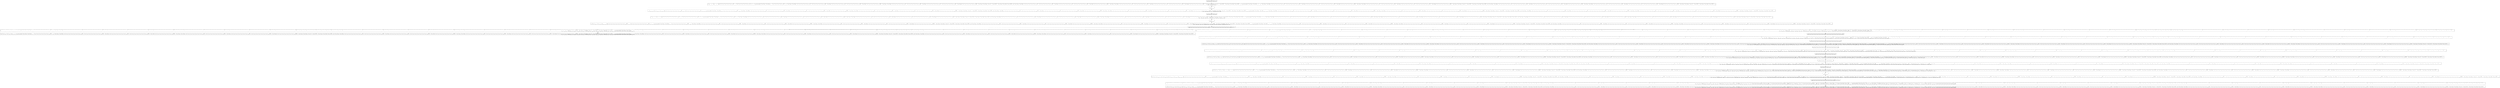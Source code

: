 digraph {
    graph [rankdir=TB
          ,bgcolor=transparent];
    node [shape=box
         ,fillcolor=white
         ,style=filled];
    0 [label=<O <BR/> neq(C Succ [v<SUB>227</SUB>], C Succ [v<SUB>227</SUB>])>];
    1 [label=<C <BR/> neq(v<SUB>231</SUB>, v<SUB>231</SUB>), neq(v<SUB>231</SUB>, v<SUB>231</SUB>), mkng(C Var [C Succ [C Succ [C Succ [C Succ [v<SUB>231</SUB>]]]]], v<SUB>112</SUB>, [C Sub [C Succ [C Succ [C Succ [C Succ [v<SUB>231</SUB>]]]] v<SUB>81</SUB>]], v<SUB>207</SUB>), non_ground_member(C Term [Clause C Term [Parent v<SUB>81</SUB> : [C Succ [C Succ [C Succ [C Succ [v<SUB>231</SUB>]]]]]] : v<SUB>128</SUB>], C Term [Clause C Term [Father C Var [C Succ [C Succ [C Succ [C Succ [v<SUB>231</SUB>]]]]] : [C Var [C Succ [C Succ [C Succ [C Succ [v<SUB>231</SUB>]]]]]]] : C Term [Parent C Var [C Succ [C Succ [C Succ [C Succ [v<SUB>231</SUB>]]]]] : [C Var [C Succ [C Succ [C Succ [C Succ [v<SUB>231</SUB>]]]]]]] : [C Term [Male [C Var [C Succ [C Succ [C Succ [C Succ [v<SUB>231</SUB>]]]]]]]]] : C Term [Clause C Term [Mother C Var [C Succ [C Succ [C Succ [C Succ [v<SUB>231</SUB>]]]]] : [C Var [C Succ [C Succ [C Succ [C Succ [v<SUB>231</SUB>]]]]]]] : C Term [Parent C Var [C Succ [C Succ [C Succ [C Succ [v<SUB>231</SUB>]]]]] : [C Var [C Succ [C Succ [C Succ [C Succ [v<SUB>231</SUB>]]]]]]] : [C Term [Female [C Var [C Succ [C Succ [C Succ [C Succ [v<SUB>231</SUB>]]]]]]]]] : C Term [Clause [C Term [Parent C Term [A []] : [C Term [B []]]]]] : [C Term [Clause [C Term [Male [C Term [A []]]]]]]), solve(C Term [Clause C Term [Father C Var [C Succ [C Succ [C Succ [C Succ [v<SUB>231</SUB>]]]]] : [C Var [C Succ [C Succ [C Succ [C Succ [v<SUB>231</SUB>]]]]]]] : C Term [Parent C Var [C Succ [C Succ [C Succ [C Succ [v<SUB>231</SUB>]]]]] : [C Var [C Succ [C Succ [C Succ [C Succ [v<SUB>231</SUB>]]]]]]] : [C Term [Male [C Var [C Succ [C Succ [C Succ [C Succ [v<SUB>231</SUB>]]]]]]]]] : C Term [Clause C Term [Mother C Var [C Succ [C Succ [C Succ [C Succ [v<SUB>231</SUB>]]]]] : [C Var [C Succ [C Succ [C Succ [C Succ [v<SUB>231</SUB>]]]]]]] : C Term [Parent C Var [C Succ [C Succ [C Succ [C Succ [v<SUB>231</SUB>]]]]] : [C Var [C Succ [C Succ [C Succ [C Succ [v<SUB>231</SUB>]]]]]]] : [C Term [Female [C Var [C Succ [C Succ [C Succ [C Succ [v<SUB>231</SUB>]]]]]]]]] : C Term [Clause [C Term [Parent C Term [A []] : [C Term [B []]]]]] : [C Term [Clause [C Term [Male [C Term [A []]]]]]], v<SUB>128</SUB>), non_ground_member(C Term [Clause C Term [Male [v<SUB>112</SUB>]] : v<SUB>133</SUB>], C Term [Clause C Term [Father C Var [C Succ [C Succ [C Succ [C Succ [v<SUB>231</SUB>]]]]] : [C Var [C Succ [C Succ [C Succ [C Succ [v<SUB>231</SUB>]]]]]]] : C Term [Parent C Var [C Succ [C Succ [C Succ [C Succ [v<SUB>231</SUB>]]]]] : [C Var [C Succ [C Succ [C Succ [C Succ [v<SUB>231</SUB>]]]]]]] : [C Term [Male [C Var [C Succ [C Succ [C Succ [C Succ [v<SUB>231</SUB>]]]]]]]]] : C Term [Clause C Term [Mother C Var [C Succ [C Succ [C Succ [C Succ [v<SUB>231</SUB>]]]]] : [C Var [C Succ [C Succ [C Succ [C Succ [v<SUB>231</SUB>]]]]]]] : C Term [Parent C Var [C Succ [C Succ [C Succ [C Succ [v<SUB>231</SUB>]]]]] : [C Var [C Succ [C Succ [C Succ [C Succ [v<SUB>231</SUB>]]]]]]] : [C Term [Female [C Var [C Succ [C Succ [C Succ [C Succ [v<SUB>231</SUB>]]]]]]]]] : C Term [Clause [C Term [Parent C Term [A []] : [C Term [B []]]]]] : [C Term [Clause [C Term [Male [C Term [A []]]]]]]), solve(C Term [Clause C Term [Father C Var [C Succ [C Succ [C Succ [C Succ [v<SUB>231</SUB>]]]]] : [C Var [C Succ [C Succ [C Succ [C Succ [v<SUB>231</SUB>]]]]]]] : C Term [Parent C Var [C Succ [C Succ [C Succ [C Succ [v<SUB>231</SUB>]]]]] : [C Var [C Succ [C Succ [C Succ [C Succ [v<SUB>231</SUB>]]]]]]] : [C Term [Male [C Var [C Succ [C Succ [C Succ [C Succ [v<SUB>231</SUB>]]]]]]]]] : C Term [Clause C Term [Mother C Var [C Succ [C Succ [C Succ [C Succ [v<SUB>231</SUB>]]]]] : [C Var [C Succ [C Succ [C Succ [C Succ [v<SUB>231</SUB>]]]]]]] : C Term [Parent C Var [C Succ [C Succ [C Succ [C Succ [v<SUB>231</SUB>]]]]] : [C Var [C Succ [C Succ [C Succ [C Succ [v<SUB>231</SUB>]]]]]]] : [C Term [Female [C Var [C Succ [C Succ [C Succ [C Succ [v<SUB>231</SUB>]]]]]]]]] : C Term [Clause [C Term [Parent C Term [A []] : [C Term [B []]]]]] : [C Term [Clause [C Term [Male [C Term [A []]]]]]], v<SUB>133</SUB>) <BR/>  [ v<SUB>227</SUB> &rarr; v<SUB>230</SUB>, v<SUB>230</SUB> &rarr; v<SUB>231</SUB> ] >];
    2 [label=<O <BR/> neq(v<SUB>231</SUB>, v<SUB>231</SUB>)>];
    3 [label=<C <BR/> neq(v<SUB>235</SUB>, v<SUB>235</SUB>), neq(C Succ [v<SUB>235</SUB>], C Succ [v<SUB>235</SUB>]), mkng(C Var [C Succ [C Succ [C Succ [C Succ [C Succ [v<SUB>235</SUB>]]]]]], v<SUB>112</SUB>, [C Sub [C Succ [C Succ [C Succ [C Succ [C Succ [v<SUB>235</SUB>]]]]] v<SUB>81</SUB>]], v<SUB>207</SUB>), non_ground_member(C Term [Clause C Term [Parent v<SUB>81</SUB> : [C Succ [C Succ [C Succ [C Succ [C Succ [v<SUB>235</SUB>]]]]]]] : v<SUB>128</SUB>], C Term [Clause C Term [Father C Var [C Succ [C Succ [C Succ [C Succ [C Succ [v<SUB>235</SUB>]]]]]] : [C Var [C Succ [C Succ [C Succ [C Succ [C Succ [v<SUB>235</SUB>]]]]]]]] : C Term [Parent C Var [C Succ [C Succ [C Succ [C Succ [C Succ [v<SUB>235</SUB>]]]]]] : [C Var [C Succ [C Succ [C Succ [C Succ [C Succ [v<SUB>235</SUB>]]]]]]]] : [C Term [Male [C Var [C Succ [C Succ [C Succ [C Succ [C Succ [v<SUB>235</SUB>]]]]]]]]]] : C Term [Clause C Term [Mother C Var [C Succ [C Succ [C Succ [C Succ [C Succ [v<SUB>235</SUB>]]]]]] : [C Var [C Succ [C Succ [C Succ [C Succ [C Succ [v<SUB>235</SUB>]]]]]]]] : C Term [Parent C Var [C Succ [C Succ [C Succ [C Succ [C Succ [v<SUB>235</SUB>]]]]]] : [C Var [C Succ [C Succ [C Succ [C Succ [C Succ [v<SUB>235</SUB>]]]]]]]] : [C Term [Female [C Var [C Succ [C Succ [C Succ [C Succ [C Succ [v<SUB>235</SUB>]]]]]]]]]] : C Term [Clause [C Term [Parent C Term [A []] : [C Term [B []]]]]] : [C Term [Clause [C Term [Male [C Term [A []]]]]]]), solve(C Term [Clause C Term [Father C Var [C Succ [C Succ [C Succ [C Succ [C Succ [v<SUB>235</SUB>]]]]]] : [C Var [C Succ [C Succ [C Succ [C Succ [C Succ [v<SUB>235</SUB>]]]]]]]] : C Term [Parent C Var [C Succ [C Succ [C Succ [C Succ [C Succ [v<SUB>235</SUB>]]]]]] : [C Var [C Succ [C Succ [C Succ [C Succ [C Succ [v<SUB>235</SUB>]]]]]]]] : [C Term [Male [C Var [C Succ [C Succ [C Succ [C Succ [C Succ [v<SUB>235</SUB>]]]]]]]]]] : C Term [Clause C Term [Mother C Var [C Succ [C Succ [C Succ [C Succ [C Succ [v<SUB>235</SUB>]]]]]] : [C Var [C Succ [C Succ [C Succ [C Succ [C Succ [v<SUB>235</SUB>]]]]]]]] : C Term [Parent C Var [C Succ [C Succ [C Succ [C Succ [C Succ [v<SUB>235</SUB>]]]]]] : [C Var [C Succ [C Succ [C Succ [C Succ [C Succ [v<SUB>235</SUB>]]]]]]]] : [C Term [Female [C Var [C Succ [C Succ [C Succ [C Succ [C Succ [v<SUB>235</SUB>]]]]]]]]]] : C Term [Clause [C Term [Parent C Term [A []] : [C Term [B []]]]]] : [C Term [Clause [C Term [Male [C Term [A []]]]]]], v<SUB>128</SUB>), non_ground_member(C Term [Clause C Term [Male [v<SUB>112</SUB>]] : v<SUB>133</SUB>], C Term [Clause C Term [Father C Var [C Succ [C Succ [C Succ [C Succ [C Succ [v<SUB>235</SUB>]]]]]] : [C Var [C Succ [C Succ [C Succ [C Succ [C Succ [v<SUB>235</SUB>]]]]]]]] : C Term [Parent C Var [C Succ [C Succ [C Succ [C Succ [C Succ [v<SUB>235</SUB>]]]]]] : [C Var [C Succ [C Succ [C Succ [C Succ [C Succ [v<SUB>235</SUB>]]]]]]]] : [C Term [Male [C Var [C Succ [C Succ [C Succ [C Succ [C Succ [v<SUB>235</SUB>]]]]]]]]]] : C Term [Clause C Term [Mother C Var [C Succ [C Succ [C Succ [C Succ [C Succ [v<SUB>235</SUB>]]]]]] : [C Var [C Succ [C Succ [C Succ [C Succ [C Succ [v<SUB>235</SUB>]]]]]]]] : C Term [Parent C Var [C Succ [C Succ [C Succ [C Succ [C Succ [v<SUB>235</SUB>]]]]]] : [C Var [C Succ [C Succ [C Succ [C Succ [C Succ [v<SUB>235</SUB>]]]]]]]] : [C Term [Female [C Var [C Succ [C Succ [C Succ [C Succ [C Succ [v<SUB>235</SUB>]]]]]]]]]] : C Term [Clause [C Term [Parent C Term [A []] : [C Term [B []]]]]] : [C Term [Clause [C Term [Male [C Term [A []]]]]]]), solve(C Term [Clause C Term [Father C Var [C Succ [C Succ [C Succ [C Succ [C Succ [v<SUB>235</SUB>]]]]]] : [C Var [C Succ [C Succ [C Succ [C Succ [C Succ [v<SUB>235</SUB>]]]]]]]] : C Term [Parent C Var [C Succ [C Succ [C Succ [C Succ [C Succ [v<SUB>235</SUB>]]]]]] : [C Var [C Succ [C Succ [C Succ [C Succ [C Succ [v<SUB>235</SUB>]]]]]]]] : [C Term [Male [C Var [C Succ [C Succ [C Succ [C Succ [C Succ [v<SUB>235</SUB>]]]]]]]]]] : C Term [Clause C Term [Mother C Var [C Succ [C Succ [C Succ [C Succ [C Succ [v<SUB>235</SUB>]]]]]] : [C Var [C Succ [C Succ [C Succ [C Succ [C Succ [v<SUB>235</SUB>]]]]]]]] : C Term [Parent C Var [C Succ [C Succ [C Succ [C Succ [C Succ [v<SUB>235</SUB>]]]]]] : [C Var [C Succ [C Succ [C Succ [C Succ [C Succ [v<SUB>235</SUB>]]]]]]]] : [C Term [Female [C Var [C Succ [C Succ [C Succ [C Succ [C Succ [v<SUB>235</SUB>]]]]]]]]]] : C Term [Clause [C Term [Parent C Term [A []] : [C Term [B []]]]]] : [C Term [Clause [C Term [Male [C Term [A []]]]]]], v<SUB>133</SUB>) <BR/>  [ v<SUB>227</SUB> &rarr; v<SUB>230</SUB>, v<SUB>230</SUB> &rarr; v<SUB>231</SUB>, v<SUB>231</SUB> &rarr; C Succ [v<SUB>234</SUB>], v<SUB>234</SUB> &rarr; v<SUB>235</SUB> ] >];
    4 [label=<O <BR/> neq(C Succ [v<SUB>235</SUB>], C Succ [v<SUB>235</SUB>])>];
    5 [label=<C <BR/> neq(v<SUB>239</SUB>, v<SUB>239</SUB>), neq(v<SUB>239</SUB>, v<SUB>239</SUB>), mkng(C Var [C Succ [C Succ [C Succ [C Succ [C Succ [v<SUB>239</SUB>]]]]]], v<SUB>112</SUB>, [C Sub [C Succ [C Succ [C Succ [C Succ [C Succ [v<SUB>239</SUB>]]]]] v<SUB>81</SUB>]], v<SUB>207</SUB>), non_ground_member(C Term [Clause C Term [Parent v<SUB>81</SUB> : [C Succ [C Succ [C Succ [C Succ [C Succ [v<SUB>239</SUB>]]]]]]] : v<SUB>128</SUB>], C Term [Clause C Term [Father C Var [C Succ [C Succ [C Succ [C Succ [C Succ [v<SUB>239</SUB>]]]]]] : [C Var [C Succ [C Succ [C Succ [C Succ [C Succ [v<SUB>239</SUB>]]]]]]]] : C Term [Parent C Var [C Succ [C Succ [C Succ [C Succ [C Succ [v<SUB>239</SUB>]]]]]] : [C Var [C Succ [C Succ [C Succ [C Succ [C Succ [v<SUB>239</SUB>]]]]]]]] : [C Term [Male [C Var [C Succ [C Succ [C Succ [C Succ [C Succ [v<SUB>239</SUB>]]]]]]]]]] : C Term [Clause C Term [Mother C Var [C Succ [C Succ [C Succ [C Succ [C Succ [v<SUB>239</SUB>]]]]]] : [C Var [C Succ [C Succ [C Succ [C Succ [C Succ [v<SUB>239</SUB>]]]]]]]] : C Term [Parent C Var [C Succ [C Succ [C Succ [C Succ [C Succ [v<SUB>239</SUB>]]]]]] : [C Var [C Succ [C Succ [C Succ [C Succ [C Succ [v<SUB>239</SUB>]]]]]]]] : [C Term [Female [C Var [C Succ [C Succ [C Succ [C Succ [C Succ [v<SUB>239</SUB>]]]]]]]]]] : C Term [Clause [C Term [Parent C Term [A []] : [C Term [B []]]]]] : [C Term [Clause [C Term [Male [C Term [A []]]]]]]), solve(C Term [Clause C Term [Father C Var [C Succ [C Succ [C Succ [C Succ [C Succ [v<SUB>239</SUB>]]]]]] : [C Var [C Succ [C Succ [C Succ [C Succ [C Succ [v<SUB>239</SUB>]]]]]]]] : C Term [Parent C Var [C Succ [C Succ [C Succ [C Succ [C Succ [v<SUB>239</SUB>]]]]]] : [C Var [C Succ [C Succ [C Succ [C Succ [C Succ [v<SUB>239</SUB>]]]]]]]] : [C Term [Male [C Var [C Succ [C Succ [C Succ [C Succ [C Succ [v<SUB>239</SUB>]]]]]]]]]] : C Term [Clause C Term [Mother C Var [C Succ [C Succ [C Succ [C Succ [C Succ [v<SUB>239</SUB>]]]]]] : [C Var [C Succ [C Succ [C Succ [C Succ [C Succ [v<SUB>239</SUB>]]]]]]]] : C Term [Parent C Var [C Succ [C Succ [C Succ [C Succ [C Succ [v<SUB>239</SUB>]]]]]] : [C Var [C Succ [C Succ [C Succ [C Succ [C Succ [v<SUB>239</SUB>]]]]]]]] : [C Term [Female [C Var [C Succ [C Succ [C Succ [C Succ [C Succ [v<SUB>239</SUB>]]]]]]]]]] : C Term [Clause [C Term [Parent C Term [A []] : [C Term [B []]]]]] : [C Term [Clause [C Term [Male [C Term [A []]]]]]], v<SUB>128</SUB>), non_ground_member(C Term [Clause C Term [Male [v<SUB>112</SUB>]] : v<SUB>133</SUB>], C Term [Clause C Term [Father C Var [C Succ [C Succ [C Succ [C Succ [C Succ [v<SUB>239</SUB>]]]]]] : [C Var [C Succ [C Succ [C Succ [C Succ [C Succ [v<SUB>239</SUB>]]]]]]]] : C Term [Parent C Var [C Succ [C Succ [C Succ [C Succ [C Succ [v<SUB>239</SUB>]]]]]] : [C Var [C Succ [C Succ [C Succ [C Succ [C Succ [v<SUB>239</SUB>]]]]]]]] : [C Term [Male [C Var [C Succ [C Succ [C Succ [C Succ [C Succ [v<SUB>239</SUB>]]]]]]]]]] : C Term [Clause C Term [Mother C Var [C Succ [C Succ [C Succ [C Succ [C Succ [v<SUB>239</SUB>]]]]]] : [C Var [C Succ [C Succ [C Succ [C Succ [C Succ [v<SUB>239</SUB>]]]]]]]] : C Term [Parent C Var [C Succ [C Succ [C Succ [C Succ [C Succ [v<SUB>239</SUB>]]]]]] : [C Var [C Succ [C Succ [C Succ [C Succ [C Succ [v<SUB>239</SUB>]]]]]]]] : [C Term [Female [C Var [C Succ [C Succ [C Succ [C Succ [C Succ [v<SUB>239</SUB>]]]]]]]]]] : C Term [Clause [C Term [Parent C Term [A []] : [C Term [B []]]]]] : [C Term [Clause [C Term [Male [C Term [A []]]]]]]), solve(C Term [Clause C Term [Father C Var [C Succ [C Succ [C Succ [C Succ [C Succ [v<SUB>239</SUB>]]]]]] : [C Var [C Succ [C Succ [C Succ [C Succ [C Succ [v<SUB>239</SUB>]]]]]]]] : C Term [Parent C Var [C Succ [C Succ [C Succ [C Succ [C Succ [v<SUB>239</SUB>]]]]]] : [C Var [C Succ [C Succ [C Succ [C Succ [C Succ [v<SUB>239</SUB>]]]]]]]] : [C Term [Male [C Var [C Succ [C Succ [C Succ [C Succ [C Succ [v<SUB>239</SUB>]]]]]]]]]] : C Term [Clause C Term [Mother C Var [C Succ [C Succ [C Succ [C Succ [C Succ [v<SUB>239</SUB>]]]]]] : [C Var [C Succ [C Succ [C Succ [C Succ [C Succ [v<SUB>239</SUB>]]]]]]]] : C Term [Parent C Var [C Succ [C Succ [C Succ [C Succ [C Succ [v<SUB>239</SUB>]]]]]] : [C Var [C Succ [C Succ [C Succ [C Succ [C Succ [v<SUB>239</SUB>]]]]]]]] : [C Term [Female [C Var [C Succ [C Succ [C Succ [C Succ [C Succ [v<SUB>239</SUB>]]]]]]]]]] : C Term [Clause [C Term [Parent C Term [A []] : [C Term [B []]]]]] : [C Term [Clause [C Term [Male [C Term [A []]]]]]], v<SUB>133</SUB>) <BR/>  [ v<SUB>227</SUB> &rarr; v<SUB>230</SUB>, v<SUB>230</SUB> &rarr; v<SUB>231</SUB>, v<SUB>231</SUB> &rarr; C Succ [v<SUB>234</SUB>], v<SUB>234</SUB> &rarr; v<SUB>235</SUB>, v<SUB>235</SUB> &rarr; v<SUB>238</SUB>, v<SUB>238</SUB> &rarr; v<SUB>239</SUB> ] >];
    6 [label=<O <BR/> neq(v<SUB>239</SUB>, v<SUB>239</SUB>)>];
    7 [label=<C <BR/> neq(C Succ [v<SUB>243</SUB>], C Succ [v<SUB>243</SUB>]), neq(v<SUB>243</SUB>, v<SUB>243</SUB>), mkng(C Var [C Succ [C Succ [C Succ [C Succ [C Succ [C Succ [v<SUB>243</SUB>]]]]]]], v<SUB>112</SUB>, [C Sub [C Succ [C Succ [C Succ [C Succ [C Succ [C Succ [v<SUB>243</SUB>]]]]]] v<SUB>81</SUB>]], v<SUB>207</SUB>), non_ground_member(C Term [Clause C Term [Parent v<SUB>81</SUB> : [C Succ [C Succ [C Succ [C Succ [C Succ [C Succ [v<SUB>243</SUB>]]]]]]]] : v<SUB>128</SUB>], C Term [Clause C Term [Father C Var [C Succ [C Succ [C Succ [C Succ [C Succ [C Succ [v<SUB>243</SUB>]]]]]]] : [C Var [C Succ [C Succ [C Succ [C Succ [C Succ [C Succ [v<SUB>243</SUB>]]]]]]]]] : C Term [Parent C Var [C Succ [C Succ [C Succ [C Succ [C Succ [C Succ [v<SUB>243</SUB>]]]]]]] : [C Var [C Succ [C Succ [C Succ [C Succ [C Succ [C Succ [v<SUB>243</SUB>]]]]]]]]] : [C Term [Male [C Var [C Succ [C Succ [C Succ [C Succ [C Succ [C Succ [v<SUB>243</SUB>]]]]]]]]]]] : C Term [Clause C Term [Mother C Var [C Succ [C Succ [C Succ [C Succ [C Succ [C Succ [v<SUB>243</SUB>]]]]]]] : [C Var [C Succ [C Succ [C Succ [C Succ [C Succ [C Succ [v<SUB>243</SUB>]]]]]]]]] : C Term [Parent C Var [C Succ [C Succ [C Succ [C Succ [C Succ [C Succ [v<SUB>243</SUB>]]]]]]] : [C Var [C Succ [C Succ [C Succ [C Succ [C Succ [C Succ [v<SUB>243</SUB>]]]]]]]]] : [C Term [Female [C Var [C Succ [C Succ [C Succ [C Succ [C Succ [C Succ [v<SUB>243</SUB>]]]]]]]]]]] : C Term [Clause [C Term [Parent C Term [A []] : [C Term [B []]]]]] : [C Term [Clause [C Term [Male [C Term [A []]]]]]]), solve(C Term [Clause C Term [Father C Var [C Succ [C Succ [C Succ [C Succ [C Succ [C Succ [v<SUB>243</SUB>]]]]]]] : [C Var [C Succ [C Succ [C Succ [C Succ [C Succ [C Succ [v<SUB>243</SUB>]]]]]]]]] : C Term [Parent C Var [C Succ [C Succ [C Succ [C Succ [C Succ [C Succ [v<SUB>243</SUB>]]]]]]] : [C Var [C Succ [C Succ [C Succ [C Succ [C Succ [C Succ [v<SUB>243</SUB>]]]]]]]]] : [C Term [Male [C Var [C Succ [C Succ [C Succ [C Succ [C Succ [C Succ [v<SUB>243</SUB>]]]]]]]]]]] : C Term [Clause C Term [Mother C Var [C Succ [C Succ [C Succ [C Succ [C Succ [C Succ [v<SUB>243</SUB>]]]]]]] : [C Var [C Succ [C Succ [C Succ [C Succ [C Succ [C Succ [v<SUB>243</SUB>]]]]]]]]] : C Term [Parent C Var [C Succ [C Succ [C Succ [C Succ [C Succ [C Succ [v<SUB>243</SUB>]]]]]]] : [C Var [C Succ [C Succ [C Succ [C Succ [C Succ [C Succ [v<SUB>243</SUB>]]]]]]]]] : [C Term [Female [C Var [C Succ [C Succ [C Succ [C Succ [C Succ [C Succ [v<SUB>243</SUB>]]]]]]]]]]] : C Term [Clause [C Term [Parent C Term [A []] : [C Term [B []]]]]] : [C Term [Clause [C Term [Male [C Term [A []]]]]]], v<SUB>128</SUB>), non_ground_member(C Term [Clause C Term [Male [v<SUB>112</SUB>]] : v<SUB>133</SUB>], C Term [Clause C Term [Father C Var [C Succ [C Succ [C Succ [C Succ [C Succ [C Succ [v<SUB>243</SUB>]]]]]]] : [C Var [C Succ [C Succ [C Succ [C Succ [C Succ [C Succ [v<SUB>243</SUB>]]]]]]]]] : C Term [Parent C Var [C Succ [C Succ [C Succ [C Succ [C Succ [C Succ [v<SUB>243</SUB>]]]]]]] : [C Var [C Succ [C Succ [C Succ [C Succ [C Succ [C Succ [v<SUB>243</SUB>]]]]]]]]] : [C Term [Male [C Var [C Succ [C Succ [C Succ [C Succ [C Succ [C Succ [v<SUB>243</SUB>]]]]]]]]]]] : C Term [Clause C Term [Mother C Var [C Succ [C Succ [C Succ [C Succ [C Succ [C Succ [v<SUB>243</SUB>]]]]]]] : [C Var [C Succ [C Succ [C Succ [C Succ [C Succ [C Succ [v<SUB>243</SUB>]]]]]]]]] : C Term [Parent C Var [C Succ [C Succ [C Succ [C Succ [C Succ [C Succ [v<SUB>243</SUB>]]]]]]] : [C Var [C Succ [C Succ [C Succ [C Succ [C Succ [C Succ [v<SUB>243</SUB>]]]]]]]]] : [C Term [Female [C Var [C Succ [C Succ [C Succ [C Succ [C Succ [C Succ [v<SUB>243</SUB>]]]]]]]]]]] : C Term [Clause [C Term [Parent C Term [A []] : [C Term [B []]]]]] : [C Term [Clause [C Term [Male [C Term [A []]]]]]]), solve(C Term [Clause C Term [Father C Var [C Succ [C Succ [C Succ [C Succ [C Succ [C Succ [v<SUB>243</SUB>]]]]]]] : [C Var [C Succ [C Succ [C Succ [C Succ [C Succ [C Succ [v<SUB>243</SUB>]]]]]]]]] : C Term [Parent C Var [C Succ [C Succ [C Succ [C Succ [C Succ [C Succ [v<SUB>243</SUB>]]]]]]] : [C Var [C Succ [C Succ [C Succ [C Succ [C Succ [C Succ [v<SUB>243</SUB>]]]]]]]]] : [C Term [Male [C Var [C Succ [C Succ [C Succ [C Succ [C Succ [C Succ [v<SUB>243</SUB>]]]]]]]]]]] : C Term [Clause C Term [Mother C Var [C Succ [C Succ [C Succ [C Succ [C Succ [C Succ [v<SUB>243</SUB>]]]]]]] : [C Var [C Succ [C Succ [C Succ [C Succ [C Succ [C Succ [v<SUB>243</SUB>]]]]]]]]] : C Term [Parent C Var [C Succ [C Succ [C Succ [C Succ [C Succ [C Succ [v<SUB>243</SUB>]]]]]]] : [C Var [C Succ [C Succ [C Succ [C Succ [C Succ [C Succ [v<SUB>243</SUB>]]]]]]]]] : [C Term [Female [C Var [C Succ [C Succ [C Succ [C Succ [C Succ [C Succ [v<SUB>243</SUB>]]]]]]]]]]] : C Term [Clause [C Term [Parent C Term [A []] : [C Term [B []]]]]] : [C Term [Clause [C Term [Male [C Term [A []]]]]]], v<SUB>133</SUB>) <BR/>  [ v<SUB>227</SUB> &rarr; v<SUB>230</SUB>, v<SUB>230</SUB> &rarr; v<SUB>231</SUB>, v<SUB>231</SUB> &rarr; C Succ [v<SUB>234</SUB>], v<SUB>234</SUB> &rarr; v<SUB>235</SUB>, v<SUB>235</SUB> &rarr; v<SUB>238</SUB>, v<SUB>238</SUB> &rarr; v<SUB>239</SUB>, v<SUB>239</SUB> &rarr; C Succ [v<SUB>242</SUB>], v<SUB>242</SUB> &rarr; v<SUB>243</SUB> ] >];
    8 [label=<O <BR/> mkng(C Var [C Succ [C Succ [C Succ [C Succ [C Succ [C Succ [v<SUB>243</SUB>]]]]]]], v<SUB>112</SUB>, [C Sub [C Succ [C Succ [C Succ [C Succ [C Succ [C Succ [v<SUB>243</SUB>]]]]]] v<SUB>81</SUB>]], v<SUB>207</SUB>)>];
    9 [label=<C <BR/> neq(C Succ [v<SUB>243</SUB>], C Succ [v<SUB>243</SUB>]), neq(v<SUB>243</SUB>, v<SUB>243</SUB>), non_ground_member(C Term [Clause C Term [Parent v<SUB>112</SUB> : [C Succ [C Succ [C Succ [C Succ [C Succ [C Succ [v<SUB>243</SUB>]]]]]]]] : v<SUB>128</SUB>], C Term [Clause C Term [Father C Var [C Succ [C Succ [C Succ [C Succ [C Succ [C Succ [v<SUB>243</SUB>]]]]]]] : [C Var [C Succ [C Succ [C Succ [C Succ [C Succ [C Succ [v<SUB>243</SUB>]]]]]]]]] : C Term [Parent C Var [C Succ [C Succ [C Succ [C Succ [C Succ [C Succ [v<SUB>243</SUB>]]]]]]] : [C Var [C Succ [C Succ [C Succ [C Succ [C Succ [C Succ [v<SUB>243</SUB>]]]]]]]]] : [C Term [Male [C Var [C Succ [C Succ [C Succ [C Succ [C Succ [C Succ [v<SUB>243</SUB>]]]]]]]]]]] : C Term [Clause C Term [Mother C Var [C Succ [C Succ [C Succ [C Succ [C Succ [C Succ [v<SUB>243</SUB>]]]]]]] : [C Var [C Succ [C Succ [C Succ [C Succ [C Succ [C Succ [v<SUB>243</SUB>]]]]]]]]] : C Term [Parent C Var [C Succ [C Succ [C Succ [C Succ [C Succ [C Succ [v<SUB>243</SUB>]]]]]]] : [C Var [C Succ [C Succ [C Succ [C Succ [C Succ [C Succ [v<SUB>243</SUB>]]]]]]]]] : [C Term [Female [C Var [C Succ [C Succ [C Succ [C Succ [C Succ [C Succ [v<SUB>243</SUB>]]]]]]]]]]] : C Term [Clause [C Term [Parent C Term [A []] : [C Term [B []]]]]] : [C Term [Clause [C Term [Male [C Term [A []]]]]]]), solve(C Term [Clause C Term [Father C Var [C Succ [C Succ [C Succ [C Succ [C Succ [C Succ [v<SUB>243</SUB>]]]]]]] : [C Var [C Succ [C Succ [C Succ [C Succ [C Succ [C Succ [v<SUB>243</SUB>]]]]]]]]] : C Term [Parent C Var [C Succ [C Succ [C Succ [C Succ [C Succ [C Succ [v<SUB>243</SUB>]]]]]]] : [C Var [C Succ [C Succ [C Succ [C Succ [C Succ [C Succ [v<SUB>243</SUB>]]]]]]]]] : [C Term [Male [C Var [C Succ [C Succ [C Succ [C Succ [C Succ [C Succ [v<SUB>243</SUB>]]]]]]]]]]] : C Term [Clause C Term [Mother C Var [C Succ [C Succ [C Succ [C Succ [C Succ [C Succ [v<SUB>243</SUB>]]]]]]] : [C Var [C Succ [C Succ [C Succ [C Succ [C Succ [C Succ [v<SUB>243</SUB>]]]]]]]]] : C Term [Parent C Var [C Succ [C Succ [C Succ [C Succ [C Succ [C Succ [v<SUB>243</SUB>]]]]]]] : [C Var [C Succ [C Succ [C Succ [C Succ [C Succ [C Succ [v<SUB>243</SUB>]]]]]]]]] : [C Term [Female [C Var [C Succ [C Succ [C Succ [C Succ [C Succ [C Succ [v<SUB>243</SUB>]]]]]]]]]]] : C Term [Clause [C Term [Parent C Term [A []] : [C Term [B []]]]]] : [C Term [Clause [C Term [Male [C Term [A []]]]]]], v<SUB>128</SUB>), non_ground_member(C Term [Clause C Term [Male [v<SUB>112</SUB>]] : v<SUB>133</SUB>], C Term [Clause C Term [Father C Var [C Succ [C Succ [C Succ [C Succ [C Succ [C Succ [v<SUB>243</SUB>]]]]]]] : [C Var [C Succ [C Succ [C Succ [C Succ [C Succ [C Succ [v<SUB>243</SUB>]]]]]]]]] : C Term [Parent C Var [C Succ [C Succ [C Succ [C Succ [C Succ [C Succ [v<SUB>243</SUB>]]]]]]] : [C Var [C Succ [C Succ [C Succ [C Succ [C Succ [C Succ [v<SUB>243</SUB>]]]]]]]]] : [C Term [Male [C Var [C Succ [C Succ [C Succ [C Succ [C Succ [C Succ [v<SUB>243</SUB>]]]]]]]]]]] : C Term [Clause C Term [Mother C Var [C Succ [C Succ [C Succ [C Succ [C Succ [C Succ [v<SUB>243</SUB>]]]]]]] : [C Var [C Succ [C Succ [C Succ [C Succ [C Succ [C Succ [v<SUB>243</SUB>]]]]]]]]] : C Term [Parent C Var [C Succ [C Succ [C Succ [C Succ [C Succ [C Succ [v<SUB>243</SUB>]]]]]]] : [C Var [C Succ [C Succ [C Succ [C Succ [C Succ [C Succ [v<SUB>243</SUB>]]]]]]]]] : [C Term [Female [C Var [C Succ [C Succ [C Succ [C Succ [C Succ [C Succ [v<SUB>243</SUB>]]]]]]]]]]] : C Term [Clause [C Term [Parent C Term [A []] : [C Term [B []]]]]] : [C Term [Clause [C Term [Male [C Term [A []]]]]]]), solve(C Term [Clause C Term [Father C Var [C Succ [C Succ [C Succ [C Succ [C Succ [C Succ [v<SUB>243</SUB>]]]]]]] : [C Var [C Succ [C Succ [C Succ [C Succ [C Succ [C Succ [v<SUB>243</SUB>]]]]]]]]] : C Term [Parent C Var [C Succ [C Succ [C Succ [C Succ [C Succ [C Succ [v<SUB>243</SUB>]]]]]]] : [C Var [C Succ [C Succ [C Succ [C Succ [C Succ [C Succ [v<SUB>243</SUB>]]]]]]]]] : [C Term [Male [C Var [C Succ [C Succ [C Succ [C Succ [C Succ [C Succ [v<SUB>243</SUB>]]]]]]]]]]] : C Term [Clause C Term [Mother C Var [C Succ [C Succ [C Succ [C Succ [C Succ [C Succ [v<SUB>243</SUB>]]]]]]] : [C Var [C Succ [C Succ [C Succ [C Succ [C Succ [C Succ [v<SUB>243</SUB>]]]]]]]]] : C Term [Parent C Var [C Succ [C Succ [C Succ [C Succ [C Succ [C Succ [v<SUB>243</SUB>]]]]]]] : [C Var [C Succ [C Succ [C Succ [C Succ [C Succ [C Succ [v<SUB>243</SUB>]]]]]]]]] : [C Term [Female [C Var [C Succ [C Succ [C Succ [C Succ [C Succ [C Succ [v<SUB>243</SUB>]]]]]]]]]]] : C Term [Clause [C Term [Parent C Term [A []] : [C Term [B []]]]]] : [C Term [Clause [C Term [Male [C Term [A []]]]]]], v<SUB>133</SUB>) <BR/>  [ v<SUB>81</SUB> &rarr; v<SUB>112</SUB>, v<SUB>207</SUB> &rarr; C Sub [v<SUB>245</SUB> v<SUB>112</SUB>] : v<SUB>246</SUB>, v<SUB>227</SUB> &rarr; v<SUB>230</SUB>, v<SUB>230</SUB> &rarr; v<SUB>231</SUB>, v<SUB>231</SUB> &rarr; C Succ [v<SUB>234</SUB>], v<SUB>234</SUB> &rarr; v<SUB>235</SUB>, v<SUB>235</SUB> &rarr; v<SUB>238</SUB>, v<SUB>238</SUB> &rarr; v<SUB>239</SUB>, v<SUB>239</SUB> &rarr; C Succ [v<SUB>242</SUB>], v<SUB>242</SUB> &rarr; v<SUB>243</SUB>, v<SUB>245</SUB> &rarr; C Succ [C Succ [C Succ [C Succ [C Succ [C Succ [v<SUB>243</SUB>]]]]]], v<SUB>246</SUB> &rarr; [] ] >];
    10 [label=<C <BR/> neq(C Succ [v<SUB>243</SUB>], C Succ [v<SUB>243</SUB>]), neq(v<SUB>243</SUB>, v<SUB>243</SUB>), neq(C Succ [C Succ [C Succ [C Succ [C Succ [C Succ [v<SUB>243</SUB>]]]]]], C Succ [C Succ [C Succ [C Succ [C Succ [C Succ [v<SUB>243</SUB>]]]]]]), mkng(C Var [C Succ [C Succ [C Succ [C Succ [C Succ [C Succ [v<SUB>243</SUB>]]]]]]], v<SUB>112</SUB>, [], v<SUB>250</SUB>), non_ground_member(C Term [Clause C Term [Parent v<SUB>251</SUB> : [C Succ [C Succ [C Succ [C Succ [C Succ [C Succ [v<SUB>243</SUB>]]]]]]]] : v<SUB>128</SUB>], C Term [Clause C Term [Father C Var [C Succ [C Succ [C Succ [C Succ [C Succ [C Succ [v<SUB>243</SUB>]]]]]]] : [C Var [C Succ [C Succ [C Succ [C Succ [C Succ [C Succ [v<SUB>243</SUB>]]]]]]]]] : C Term [Parent C Var [C Succ [C Succ [C Succ [C Succ [C Succ [C Succ [v<SUB>243</SUB>]]]]]]] : [C Var [C Succ [C Succ [C Succ [C Succ [C Succ [C Succ [v<SUB>243</SUB>]]]]]]]]] : [C Term [Male [C Var [C Succ [C Succ [C Succ [C Succ [C Succ [C Succ [v<SUB>243</SUB>]]]]]]]]]]] : C Term [Clause C Term [Mother C Var [C Succ [C Succ [C Succ [C Succ [C Succ [C Succ [v<SUB>243</SUB>]]]]]]] : [C Var [C Succ [C Succ [C Succ [C Succ [C Succ [C Succ [v<SUB>243</SUB>]]]]]]]]] : C Term [Parent C Var [C Succ [C Succ [C Succ [C Succ [C Succ [C Succ [v<SUB>243</SUB>]]]]]]] : [C Var [C Succ [C Succ [C Succ [C Succ [C Succ [C Succ [v<SUB>243</SUB>]]]]]]]]] : [C Term [Female [C Var [C Succ [C Succ [C Succ [C Succ [C Succ [C Succ [v<SUB>243</SUB>]]]]]]]]]]] : C Term [Clause [C Term [Parent C Term [A []] : [C Term [B []]]]]] : [C Term [Clause [C Term [Male [C Term [A []]]]]]]), solve(C Term [Clause C Term [Father C Var [C Succ [C Succ [C Succ [C Succ [C Succ [C Succ [v<SUB>243</SUB>]]]]]]] : [C Var [C Succ [C Succ [C Succ [C Succ [C Succ [C Succ [v<SUB>243</SUB>]]]]]]]]] : C Term [Parent C Var [C Succ [C Succ [C Succ [C Succ [C Succ [C Succ [v<SUB>243</SUB>]]]]]]] : [C Var [C Succ [C Succ [C Succ [C Succ [C Succ [C Succ [v<SUB>243</SUB>]]]]]]]]] : [C Term [Male [C Var [C Succ [C Succ [C Succ [C Succ [C Succ [C Succ [v<SUB>243</SUB>]]]]]]]]]]] : C Term [Clause C Term [Mother C Var [C Succ [C Succ [C Succ [C Succ [C Succ [C Succ [v<SUB>243</SUB>]]]]]]] : [C Var [C Succ [C Succ [C Succ [C Succ [C Succ [C Succ [v<SUB>243</SUB>]]]]]]]]] : C Term [Parent C Var [C Succ [C Succ [C Succ [C Succ [C Succ [C Succ [v<SUB>243</SUB>]]]]]]] : [C Var [C Succ [C Succ [C Succ [C Succ [C Succ [C Succ [v<SUB>243</SUB>]]]]]]]]] : [C Term [Female [C Var [C Succ [C Succ [C Succ [C Succ [C Succ [C Succ [v<SUB>243</SUB>]]]]]]]]]]] : C Term [Clause [C Term [Parent C Term [A []] : [C Term [B []]]]]] : [C Term [Clause [C Term [Male [C Term [A []]]]]]], v<SUB>128</SUB>), non_ground_member(C Term [Clause C Term [Male [v<SUB>112</SUB>]] : v<SUB>133</SUB>], C Term [Clause C Term [Father C Var [C Succ [C Succ [C Succ [C Succ [C Succ [C Succ [v<SUB>243</SUB>]]]]]]] : [C Var [C Succ [C Succ [C Succ [C Succ [C Succ [C Succ [v<SUB>243</SUB>]]]]]]]]] : C Term [Parent C Var [C Succ [C Succ [C Succ [C Succ [C Succ [C Succ [v<SUB>243</SUB>]]]]]]] : [C Var [C Succ [C Succ [C Succ [C Succ [C Succ [C Succ [v<SUB>243</SUB>]]]]]]]]] : [C Term [Male [C Var [C Succ [C Succ [C Succ [C Succ [C Succ [C Succ [v<SUB>243</SUB>]]]]]]]]]]] : C Term [Clause C Term [Mother C Var [C Succ [C Succ [C Succ [C Succ [C Succ [C Succ [v<SUB>243</SUB>]]]]]]] : [C Var [C Succ [C Succ [C Succ [C Succ [C Succ [C Succ [v<SUB>243</SUB>]]]]]]]]] : C Term [Parent C Var [C Succ [C Succ [C Succ [C Succ [C Succ [C Succ [v<SUB>243</SUB>]]]]]]] : [C Var [C Succ [C Succ [C Succ [C Succ [C Succ [C Succ [v<SUB>243</SUB>]]]]]]]]] : [C Term [Female [C Var [C Succ [C Succ [C Succ [C Succ [C Succ [C Succ [v<SUB>243</SUB>]]]]]]]]]]] : C Term [Clause [C Term [Parent C Term [A []] : [C Term [B []]]]]] : [C Term [Clause [C Term [Male [C Term [A []]]]]]]), solve(C Term [Clause C Term [Father C Var [C Succ [C Succ [C Succ [C Succ [C Succ [C Succ [v<SUB>243</SUB>]]]]]]] : [C Var [C Succ [C Succ [C Succ [C Succ [C Succ [C Succ [v<SUB>243</SUB>]]]]]]]]] : C Term [Parent C Var [C Succ [C Succ [C Succ [C Succ [C Succ [C Succ [v<SUB>243</SUB>]]]]]]] : [C Var [C Succ [C Succ [C Succ [C Succ [C Succ [C Succ [v<SUB>243</SUB>]]]]]]]]] : [C Term [Male [C Var [C Succ [C Succ [C Succ [C Succ [C Succ [C Succ [v<SUB>243</SUB>]]]]]]]]]]] : C Term [Clause C Term [Mother C Var [C Succ [C Succ [C Succ [C Succ [C Succ [C Succ [v<SUB>243</SUB>]]]]]]] : [C Var [C Succ [C Succ [C Succ [C Succ [C Succ [C Succ [v<SUB>243</SUB>]]]]]]]]] : C Term [Parent C Var [C Succ [C Succ [C Succ [C Succ [C Succ [C Succ [v<SUB>243</SUB>]]]]]]] : [C Var [C Succ [C Succ [C Succ [C Succ [C Succ [C Succ [v<SUB>243</SUB>]]]]]]]]] : [C Term [Female [C Var [C Succ [C Succ [C Succ [C Succ [C Succ [C Succ [v<SUB>243</SUB>]]]]]]]]]]] : C Term [Clause [C Term [Parent C Term [A []] : [C Term [B []]]]]] : [C Term [Clause [C Term [Male [C Term [A []]]]]]], v<SUB>133</SUB>) <BR/>  [ v<SUB>81</SUB> &rarr; v<SUB>251</SUB>, v<SUB>207</SUB> &rarr; C Sub [v<SUB>248</SUB> v<SUB>251</SUB>] : v<SUB>250</SUB>, v<SUB>227</SUB> &rarr; v<SUB>230</SUB>, v<SUB>230</SUB> &rarr; v<SUB>231</SUB>, v<SUB>231</SUB> &rarr; C Succ [v<SUB>234</SUB>], v<SUB>234</SUB> &rarr; v<SUB>235</SUB>, v<SUB>235</SUB> &rarr; v<SUB>238</SUB>, v<SUB>238</SUB> &rarr; v<SUB>239</SUB>, v<SUB>239</SUB> &rarr; C Succ [v<SUB>242</SUB>], v<SUB>242</SUB> &rarr; v<SUB>243</SUB>, v<SUB>247</SUB> &rarr; C Succ [C Succ [C Succ [C Succ [C Succ [C Succ [v<SUB>243</SUB>]]]]]], v<SUB>248</SUB> &rarr; C Succ [C Succ [C Succ [C Succ [C Succ [C Succ [v<SUB>243</SUB>]]]]]], v<SUB>249</SUB> &rarr; [] ] >];
    11 [label=<Leaf <BR/> neq(C Succ [v<SUB>243</SUB>], C Succ [v<SUB>243</SUB>]), neq(v<SUB>243</SUB>, v<SUB>243</SUB>), non_ground_member(C Term [Clause C Term [Parent v<SUB>112</SUB> : [C Succ [C Succ [C Succ [C Succ [C Succ [C Succ [v<SUB>243</SUB>]]]]]]]] : v<SUB>128</SUB>], C Term [Clause C Term [Father C Var [C Succ [C Succ [C Succ [C Succ [C Succ [C Succ [v<SUB>243</SUB>]]]]]]] : [C Var [C Succ [C Succ [C Succ [C Succ [C Succ [C Succ [v<SUB>243</SUB>]]]]]]]]] : C Term [Parent C Var [C Succ [C Succ [C Succ [C Succ [C Succ [C Succ [v<SUB>243</SUB>]]]]]]] : [C Var [C Succ [C Succ [C Succ [C Succ [C Succ [C Succ [v<SUB>243</SUB>]]]]]]]]] : [C Term [Male [C Var [C Succ [C Succ [C Succ [C Succ [C Succ [C Succ [v<SUB>243</SUB>]]]]]]]]]]] : C Term [Clause C Term [Mother C Var [C Succ [C Succ [C Succ [C Succ [C Succ [C Succ [v<SUB>243</SUB>]]]]]]] : [C Var [C Succ [C Succ [C Succ [C Succ [C Succ [C Succ [v<SUB>243</SUB>]]]]]]]]] : C Term [Parent C Var [C Succ [C Succ [C Succ [C Succ [C Succ [C Succ [v<SUB>243</SUB>]]]]]]] : [C Var [C Succ [C Succ [C Succ [C Succ [C Succ [C Succ [v<SUB>243</SUB>]]]]]]]]] : [C Term [Female [C Var [C Succ [C Succ [C Succ [C Succ [C Succ [C Succ [v<SUB>243</SUB>]]]]]]]]]]] : C Term [Clause [C Term [Parent C Term [A []] : [C Term [B []]]]]] : [C Term [Clause [C Term [Male [C Term [A []]]]]]]), solve(C Term [Clause C Term [Father C Var [C Succ [C Succ [C Succ [C Succ [C Succ [C Succ [v<SUB>243</SUB>]]]]]]] : [C Var [C Succ [C Succ [C Succ [C Succ [C Succ [C Succ [v<SUB>243</SUB>]]]]]]]]] : C Term [Parent C Var [C Succ [C Succ [C Succ [C Succ [C Succ [C Succ [v<SUB>243</SUB>]]]]]]] : [C Var [C Succ [C Succ [C Succ [C Succ [C Succ [C Succ [v<SUB>243</SUB>]]]]]]]]] : [C Term [Male [C Var [C Succ [C Succ [C Succ [C Succ [C Succ [C Succ [v<SUB>243</SUB>]]]]]]]]]]] : C Term [Clause C Term [Mother C Var [C Succ [C Succ [C Succ [C Succ [C Succ [C Succ [v<SUB>243</SUB>]]]]]]] : [C Var [C Succ [C Succ [C Succ [C Succ [C Succ [C Succ [v<SUB>243</SUB>]]]]]]]]] : C Term [Parent C Var [C Succ [C Succ [C Succ [C Succ [C Succ [C Succ [v<SUB>243</SUB>]]]]]]] : [C Var [C Succ [C Succ [C Succ [C Succ [C Succ [C Succ [v<SUB>243</SUB>]]]]]]]]] : [C Term [Female [C Var [C Succ [C Succ [C Succ [C Succ [C Succ [C Succ [v<SUB>243</SUB>]]]]]]]]]]] : C Term [Clause [C Term [Parent C Term [A []] : [C Term [B []]]]]] : [C Term [Clause [C Term [Male [C Term [A []]]]]]], v<SUB>128</SUB>), non_ground_member(C Term [Clause C Term [Male [v<SUB>112</SUB>]] : v<SUB>133</SUB>], C Term [Clause C Term [Father C Var [C Succ [C Succ [C Succ [C Succ [C Succ [C Succ [v<SUB>243</SUB>]]]]]]] : [C Var [C Succ [C Succ [C Succ [C Succ [C Succ [C Succ [v<SUB>243</SUB>]]]]]]]]] : C Term [Parent C Var [C Succ [C Succ [C Succ [C Succ [C Succ [C Succ [v<SUB>243</SUB>]]]]]]] : [C Var [C Succ [C Succ [C Succ [C Succ [C Succ [C Succ [v<SUB>243</SUB>]]]]]]]]] : [C Term [Male [C Var [C Succ [C Succ [C Succ [C Succ [C Succ [C Succ [v<SUB>243</SUB>]]]]]]]]]]] : C Term [Clause C Term [Mother C Var [C Succ [C Succ [C Succ [C Succ [C Succ [C Succ [v<SUB>243</SUB>]]]]]]] : [C Var [C Succ [C Succ [C Succ [C Succ [C Succ [C Succ [v<SUB>243</SUB>]]]]]]]]] : C Term [Parent C Var [C Succ [C Succ [C Succ [C Succ [C Succ [C Succ [v<SUB>243</SUB>]]]]]]] : [C Var [C Succ [C Succ [C Succ [C Succ [C Succ [C Succ [v<SUB>243</SUB>]]]]]]]]] : [C Term [Female [C Var [C Succ [C Succ [C Succ [C Succ [C Succ [C Succ [v<SUB>243</SUB>]]]]]]]]]]] : C Term [Clause [C Term [Parent C Term [A []] : [C Term [B []]]]]] : [C Term [Clause [C Term [Male [C Term [A []]]]]]]), solve(C Term [Clause C Term [Father C Var [C Succ [C Succ [C Succ [C Succ [C Succ [C Succ [v<SUB>243</SUB>]]]]]]] : [C Var [C Succ [C Succ [C Succ [C Succ [C Succ [C Succ [v<SUB>243</SUB>]]]]]]]]] : C Term [Parent C Var [C Succ [C Succ [C Succ [C Succ [C Succ [C Succ [v<SUB>243</SUB>]]]]]]] : [C Var [C Succ [C Succ [C Succ [C Succ [C Succ [C Succ [v<SUB>243</SUB>]]]]]]]]] : [C Term [Male [C Var [C Succ [C Succ [C Succ [C Succ [C Succ [C Succ [v<SUB>243</SUB>]]]]]]]]]]] : C Term [Clause C Term [Mother C Var [C Succ [C Succ [C Succ [C Succ [C Succ [C Succ [v<SUB>243</SUB>]]]]]]] : [C Var [C Succ [C Succ [C Succ [C Succ [C Succ [C Succ [v<SUB>243</SUB>]]]]]]]]] : C Term [Parent C Var [C Succ [C Succ [C Succ [C Succ [C Succ [C Succ [v<SUB>243</SUB>]]]]]]] : [C Var [C Succ [C Succ [C Succ [C Succ [C Succ [C Succ [v<SUB>243</SUB>]]]]]]]]] : [C Term [Female [C Var [C Succ [C Succ [C Succ [C Succ [C Succ [C Succ [v<SUB>243</SUB>]]]]]]]]]]] : C Term [Clause [C Term [Parent C Term [A []] : [C Term [B []]]]]] : [C Term [Clause [C Term [Male [C Term [A []]]]]]], v<SUB>133</SUB>) <BR/>  [ v<SUB>81</SUB> &rarr; v<SUB>112</SUB>, v<SUB>207</SUB> &rarr; C Sub [v<SUB>245</SUB> v<SUB>112</SUB>] : v<SUB>246</SUB>, v<SUB>227</SUB> &rarr; v<SUB>230</SUB>, v<SUB>230</SUB> &rarr; v<SUB>231</SUB>, v<SUB>231</SUB> &rarr; C Succ [v<SUB>234</SUB>], v<SUB>234</SUB> &rarr; v<SUB>235</SUB>, v<SUB>235</SUB> &rarr; v<SUB>238</SUB>, v<SUB>238</SUB> &rarr; v<SUB>239</SUB>, v<SUB>239</SUB> &rarr; C Succ [v<SUB>242</SUB>], v<SUB>242</SUB> &rarr; v<SUB>243</SUB>, v<SUB>245</SUB> &rarr; C Succ [C Succ [C Succ [C Succ [C Succ [C Succ [v<SUB>243</SUB>]]]]]], v<SUB>246</SUB> &rarr; [] ] >];
    12 [label=<O <BR/> neq(C Succ [C Succ [C Succ [C Succ [C Succ [C Succ [v<SUB>243</SUB>]]]]]], C Succ [C Succ [C Succ [C Succ [C Succ [C Succ [v<SUB>243</SUB>]]]]]])>];
    13 [label=<C <BR/> neq(C Succ [v<SUB>243</SUB>], C Succ [v<SUB>243</SUB>]), neq(v<SUB>243</SUB>, v<SUB>243</SUB>), neq(C Succ [C Succ [C Succ [C Succ [C Succ [v<SUB>243</SUB>]]]]], C Succ [C Succ [C Succ [C Succ [C Succ [v<SUB>243</SUB>]]]]]), mkng(C Var [C Succ [C Succ [C Succ [C Succ [C Succ [C Succ [v<SUB>243</SUB>]]]]]]], v<SUB>112</SUB>, [], v<SUB>250</SUB>), non_ground_member(C Term [Clause C Term [Parent v<SUB>251</SUB> : [C Succ [C Succ [C Succ [C Succ [C Succ [C Succ [v<SUB>243</SUB>]]]]]]]] : v<SUB>128</SUB>], C Term [Clause C Term [Father C Var [C Succ [C Succ [C Succ [C Succ [C Succ [C Succ [v<SUB>243</SUB>]]]]]]] : [C Var [C Succ [C Succ [C Succ [C Succ [C Succ [C Succ [v<SUB>243</SUB>]]]]]]]]] : C Term [Parent C Var [C Succ [C Succ [C Succ [C Succ [C Succ [C Succ [v<SUB>243</SUB>]]]]]]] : [C Var [C Succ [C Succ [C Succ [C Succ [C Succ [C Succ [v<SUB>243</SUB>]]]]]]]]] : [C Term [Male [C Var [C Succ [C Succ [C Succ [C Succ [C Succ [C Succ [v<SUB>243</SUB>]]]]]]]]]]] : C Term [Clause C Term [Mother C Var [C Succ [C Succ [C Succ [C Succ [C Succ [C Succ [v<SUB>243</SUB>]]]]]]] : [C Var [C Succ [C Succ [C Succ [C Succ [C Succ [C Succ [v<SUB>243</SUB>]]]]]]]]] : C Term [Parent C Var [C Succ [C Succ [C Succ [C Succ [C Succ [C Succ [v<SUB>243</SUB>]]]]]]] : [C Var [C Succ [C Succ [C Succ [C Succ [C Succ [C Succ [v<SUB>243</SUB>]]]]]]]]] : [C Term [Female [C Var [C Succ [C Succ [C Succ [C Succ [C Succ [C Succ [v<SUB>243</SUB>]]]]]]]]]]] : C Term [Clause [C Term [Parent C Term [A []] : [C Term [B []]]]]] : [C Term [Clause [C Term [Male [C Term [A []]]]]]]), solve(C Term [Clause C Term [Father C Var [C Succ [C Succ [C Succ [C Succ [C Succ [C Succ [v<SUB>243</SUB>]]]]]]] : [C Var [C Succ [C Succ [C Succ [C Succ [C Succ [C Succ [v<SUB>243</SUB>]]]]]]]]] : C Term [Parent C Var [C Succ [C Succ [C Succ [C Succ [C Succ [C Succ [v<SUB>243</SUB>]]]]]]] : [C Var [C Succ [C Succ [C Succ [C Succ [C Succ [C Succ [v<SUB>243</SUB>]]]]]]]]] : [C Term [Male [C Var [C Succ [C Succ [C Succ [C Succ [C Succ [C Succ [v<SUB>243</SUB>]]]]]]]]]]] : C Term [Clause C Term [Mother C Var [C Succ [C Succ [C Succ [C Succ [C Succ [C Succ [v<SUB>243</SUB>]]]]]]] : [C Var [C Succ [C Succ [C Succ [C Succ [C Succ [C Succ [v<SUB>243</SUB>]]]]]]]]] : C Term [Parent C Var [C Succ [C Succ [C Succ [C Succ [C Succ [C Succ [v<SUB>243</SUB>]]]]]]] : [C Var [C Succ [C Succ [C Succ [C Succ [C Succ [C Succ [v<SUB>243</SUB>]]]]]]]]] : [C Term [Female [C Var [C Succ [C Succ [C Succ [C Succ [C Succ [C Succ [v<SUB>243</SUB>]]]]]]]]]]] : C Term [Clause [C Term [Parent C Term [A []] : [C Term [B []]]]]] : [C Term [Clause [C Term [Male [C Term [A []]]]]]], v<SUB>128</SUB>), non_ground_member(C Term [Clause C Term [Male [v<SUB>112</SUB>]] : v<SUB>133</SUB>], C Term [Clause C Term [Father C Var [C Succ [C Succ [C Succ [C Succ [C Succ [C Succ [v<SUB>243</SUB>]]]]]]] : [C Var [C Succ [C Succ [C Succ [C Succ [C Succ [C Succ [v<SUB>243</SUB>]]]]]]]]] : C Term [Parent C Var [C Succ [C Succ [C Succ [C Succ [C Succ [C Succ [v<SUB>243</SUB>]]]]]]] : [C Var [C Succ [C Succ [C Succ [C Succ [C Succ [C Succ [v<SUB>243</SUB>]]]]]]]]] : [C Term [Male [C Var [C Succ [C Succ [C Succ [C Succ [C Succ [C Succ [v<SUB>243</SUB>]]]]]]]]]]] : C Term [Clause C Term [Mother C Var [C Succ [C Succ [C Succ [C Succ [C Succ [C Succ [v<SUB>243</SUB>]]]]]]] : [C Var [C Succ [C Succ [C Succ [C Succ [C Succ [C Succ [v<SUB>243</SUB>]]]]]]]]] : C Term [Parent C Var [C Succ [C Succ [C Succ [C Succ [C Succ [C Succ [v<SUB>243</SUB>]]]]]]] : [C Var [C Succ [C Succ [C Succ [C Succ [C Succ [C Succ [v<SUB>243</SUB>]]]]]]]]] : [C Term [Female [C Var [C Succ [C Succ [C Succ [C Succ [C Succ [C Succ [v<SUB>243</SUB>]]]]]]]]]]] : C Term [Clause [C Term [Parent C Term [A []] : [C Term [B []]]]]] : [C Term [Clause [C Term [Male [C Term [A []]]]]]]), solve(C Term [Clause C Term [Father C Var [C Succ [C Succ [C Succ [C Succ [C Succ [C Succ [v<SUB>243</SUB>]]]]]]] : [C Var [C Succ [C Succ [C Succ [C Succ [C Succ [C Succ [v<SUB>243</SUB>]]]]]]]]] : C Term [Parent C Var [C Succ [C Succ [C Succ [C Succ [C Succ [C Succ [v<SUB>243</SUB>]]]]]]] : [C Var [C Succ [C Succ [C Succ [C Succ [C Succ [C Succ [v<SUB>243</SUB>]]]]]]]]] : [C Term [Male [C Var [C Succ [C Succ [C Succ [C Succ [C Succ [C Succ [v<SUB>243</SUB>]]]]]]]]]]] : C Term [Clause C Term [Mother C Var [C Succ [C Succ [C Succ [C Succ [C Succ [C Succ [v<SUB>243</SUB>]]]]]]] : [C Var [C Succ [C Succ [C Succ [C Succ [C Succ [C Succ [v<SUB>243</SUB>]]]]]]]]] : C Term [Parent C Var [C Succ [C Succ [C Succ [C Succ [C Succ [C Succ [v<SUB>243</SUB>]]]]]]] : [C Var [C Succ [C Succ [C Succ [C Succ [C Succ [C Succ [v<SUB>243</SUB>]]]]]]]]] : [C Term [Female [C Var [C Succ [C Succ [C Succ [C Succ [C Succ [C Succ [v<SUB>243</SUB>]]]]]]]]]]] : C Term [Clause [C Term [Parent C Term [A []] : [C Term [B []]]]]] : [C Term [Clause [C Term [Male [C Term [A []]]]]]], v<SUB>133</SUB>) <BR/>  [ v<SUB>81</SUB> &rarr; v<SUB>251</SUB>, v<SUB>207</SUB> &rarr; C Sub [v<SUB>248</SUB> v<SUB>251</SUB>] : v<SUB>250</SUB>, v<SUB>227</SUB> &rarr; v<SUB>230</SUB>, v<SUB>230</SUB> &rarr; v<SUB>231</SUB>, v<SUB>231</SUB> &rarr; C Succ [v<SUB>234</SUB>], v<SUB>234</SUB> &rarr; v<SUB>235</SUB>, v<SUB>235</SUB> &rarr; v<SUB>238</SUB>, v<SUB>238</SUB> &rarr; v<SUB>239</SUB>, v<SUB>239</SUB> &rarr; C Succ [v<SUB>242</SUB>], v<SUB>242</SUB> &rarr; v<SUB>243</SUB>, v<SUB>247</SUB> &rarr; C Succ [C Succ [C Succ [C Succ [C Succ [C Succ [v<SUB>243</SUB>]]]]]], v<SUB>248</SUB> &rarr; C Succ [C Succ [C Succ [C Succ [C Succ [C Succ [v<SUB>243</SUB>]]]]]], v<SUB>249</SUB> &rarr; [], v<SUB>257</SUB> &rarr; C Succ [C Succ [C Succ [C Succ [C Succ [v<SUB>243</SUB>]]]]], v<SUB>258</SUB> &rarr; C Succ [C Succ [C Succ [C Succ [C Succ [v<SUB>243</SUB>]]]]] ] >];
    14 [label=<O <BR/> neq(C Succ [C Succ [C Succ [C Succ [C Succ [v<SUB>243</SUB>]]]]], C Succ [C Succ [C Succ [C Succ [C Succ [v<SUB>243</SUB>]]]]])>];
    15 [label=<C <BR/> neq(C Succ [v<SUB>243</SUB>], C Succ [v<SUB>243</SUB>]), neq(v<SUB>243</SUB>, v<SUB>243</SUB>), neq(C Succ [C Succ [C Succ [C Succ [v<SUB>243</SUB>]]]], C Succ [C Succ [C Succ [C Succ [v<SUB>243</SUB>]]]]), mkng(C Var [C Succ [C Succ [C Succ [C Succ [C Succ [C Succ [v<SUB>243</SUB>]]]]]]], v<SUB>112</SUB>, [], v<SUB>250</SUB>), non_ground_member(C Term [Clause C Term [Parent v<SUB>251</SUB> : [C Succ [C Succ [C Succ [C Succ [C Succ [C Succ [v<SUB>243</SUB>]]]]]]]] : v<SUB>128</SUB>], C Term [Clause C Term [Father C Var [C Succ [C Succ [C Succ [C Succ [C Succ [C Succ [v<SUB>243</SUB>]]]]]]] : [C Var [C Succ [C Succ [C Succ [C Succ [C Succ [C Succ [v<SUB>243</SUB>]]]]]]]]] : C Term [Parent C Var [C Succ [C Succ [C Succ [C Succ [C Succ [C Succ [v<SUB>243</SUB>]]]]]]] : [C Var [C Succ [C Succ [C Succ [C Succ [C Succ [C Succ [v<SUB>243</SUB>]]]]]]]]] : [C Term [Male [C Var [C Succ [C Succ [C Succ [C Succ [C Succ [C Succ [v<SUB>243</SUB>]]]]]]]]]]] : C Term [Clause C Term [Mother C Var [C Succ [C Succ [C Succ [C Succ [C Succ [C Succ [v<SUB>243</SUB>]]]]]]] : [C Var [C Succ [C Succ [C Succ [C Succ [C Succ [C Succ [v<SUB>243</SUB>]]]]]]]]] : C Term [Parent C Var [C Succ [C Succ [C Succ [C Succ [C Succ [C Succ [v<SUB>243</SUB>]]]]]]] : [C Var [C Succ [C Succ [C Succ [C Succ [C Succ [C Succ [v<SUB>243</SUB>]]]]]]]]] : [C Term [Female [C Var [C Succ [C Succ [C Succ [C Succ [C Succ [C Succ [v<SUB>243</SUB>]]]]]]]]]]] : C Term [Clause [C Term [Parent C Term [A []] : [C Term [B []]]]]] : [C Term [Clause [C Term [Male [C Term [A []]]]]]]), solve(C Term [Clause C Term [Father C Var [C Succ [C Succ [C Succ [C Succ [C Succ [C Succ [v<SUB>243</SUB>]]]]]]] : [C Var [C Succ [C Succ [C Succ [C Succ [C Succ [C Succ [v<SUB>243</SUB>]]]]]]]]] : C Term [Parent C Var [C Succ [C Succ [C Succ [C Succ [C Succ [C Succ [v<SUB>243</SUB>]]]]]]] : [C Var [C Succ [C Succ [C Succ [C Succ [C Succ [C Succ [v<SUB>243</SUB>]]]]]]]]] : [C Term [Male [C Var [C Succ [C Succ [C Succ [C Succ [C Succ [C Succ [v<SUB>243</SUB>]]]]]]]]]]] : C Term [Clause C Term [Mother C Var [C Succ [C Succ [C Succ [C Succ [C Succ [C Succ [v<SUB>243</SUB>]]]]]]] : [C Var [C Succ [C Succ [C Succ [C Succ [C Succ [C Succ [v<SUB>243</SUB>]]]]]]]]] : C Term [Parent C Var [C Succ [C Succ [C Succ [C Succ [C Succ [C Succ [v<SUB>243</SUB>]]]]]]] : [C Var [C Succ [C Succ [C Succ [C Succ [C Succ [C Succ [v<SUB>243</SUB>]]]]]]]]] : [C Term [Female [C Var [C Succ [C Succ [C Succ [C Succ [C Succ [C Succ [v<SUB>243</SUB>]]]]]]]]]]] : C Term [Clause [C Term [Parent C Term [A []] : [C Term [B []]]]]] : [C Term [Clause [C Term [Male [C Term [A []]]]]]], v<SUB>128</SUB>), non_ground_member(C Term [Clause C Term [Male [v<SUB>112</SUB>]] : v<SUB>133</SUB>], C Term [Clause C Term [Father C Var [C Succ [C Succ [C Succ [C Succ [C Succ [C Succ [v<SUB>243</SUB>]]]]]]] : [C Var [C Succ [C Succ [C Succ [C Succ [C Succ [C Succ [v<SUB>243</SUB>]]]]]]]]] : C Term [Parent C Var [C Succ [C Succ [C Succ [C Succ [C Succ [C Succ [v<SUB>243</SUB>]]]]]]] : [C Var [C Succ [C Succ [C Succ [C Succ [C Succ [C Succ [v<SUB>243</SUB>]]]]]]]]] : [C Term [Male [C Var [C Succ [C Succ [C Succ [C Succ [C Succ [C Succ [v<SUB>243</SUB>]]]]]]]]]]] : C Term [Clause C Term [Mother C Var [C Succ [C Succ [C Succ [C Succ [C Succ [C Succ [v<SUB>243</SUB>]]]]]]] : [C Var [C Succ [C Succ [C Succ [C Succ [C Succ [C Succ [v<SUB>243</SUB>]]]]]]]]] : C Term [Parent C Var [C Succ [C Succ [C Succ [C Succ [C Succ [C Succ [v<SUB>243</SUB>]]]]]]] : [C Var [C Succ [C Succ [C Succ [C Succ [C Succ [C Succ [v<SUB>243</SUB>]]]]]]]]] : [C Term [Female [C Var [C Succ [C Succ [C Succ [C Succ [C Succ [C Succ [v<SUB>243</SUB>]]]]]]]]]]] : C Term [Clause [C Term [Parent C Term [A []] : [C Term [B []]]]]] : [C Term [Clause [C Term [Male [C Term [A []]]]]]]), solve(C Term [Clause C Term [Father C Var [C Succ [C Succ [C Succ [C Succ [C Succ [C Succ [v<SUB>243</SUB>]]]]]]] : [C Var [C Succ [C Succ [C Succ [C Succ [C Succ [C Succ [v<SUB>243</SUB>]]]]]]]]] : C Term [Parent C Var [C Succ [C Succ [C Succ [C Succ [C Succ [C Succ [v<SUB>243</SUB>]]]]]]] : [C Var [C Succ [C Succ [C Succ [C Succ [C Succ [C Succ [v<SUB>243</SUB>]]]]]]]]] : [C Term [Male [C Var [C Succ [C Succ [C Succ [C Succ [C Succ [C Succ [v<SUB>243</SUB>]]]]]]]]]]] : C Term [Clause C Term [Mother C Var [C Succ [C Succ [C Succ [C Succ [C Succ [C Succ [v<SUB>243</SUB>]]]]]]] : [C Var [C Succ [C Succ [C Succ [C Succ [C Succ [C Succ [v<SUB>243</SUB>]]]]]]]]] : C Term [Parent C Var [C Succ [C Succ [C Succ [C Succ [C Succ [C Succ [v<SUB>243</SUB>]]]]]]] : [C Var [C Succ [C Succ [C Succ [C Succ [C Succ [C Succ [v<SUB>243</SUB>]]]]]]]]] : [C Term [Female [C Var [C Succ [C Succ [C Succ [C Succ [C Succ [C Succ [v<SUB>243</SUB>]]]]]]]]]]] : C Term [Clause [C Term [Parent C Term [A []] : [C Term [B []]]]]] : [C Term [Clause [C Term [Male [C Term [A []]]]]]], v<SUB>133</SUB>) <BR/>  [ v<SUB>81</SUB> &rarr; v<SUB>251</SUB>, v<SUB>207</SUB> &rarr; C Sub [v<SUB>248</SUB> v<SUB>251</SUB>] : v<SUB>250</SUB>, v<SUB>227</SUB> &rarr; v<SUB>230</SUB>, v<SUB>230</SUB> &rarr; v<SUB>231</SUB>, v<SUB>231</SUB> &rarr; C Succ [v<SUB>234</SUB>], v<SUB>234</SUB> &rarr; v<SUB>235</SUB>, v<SUB>235</SUB> &rarr; v<SUB>238</SUB>, v<SUB>238</SUB> &rarr; v<SUB>239</SUB>, v<SUB>239</SUB> &rarr; C Succ [v<SUB>242</SUB>], v<SUB>242</SUB> &rarr; v<SUB>243</SUB>, v<SUB>247</SUB> &rarr; C Succ [C Succ [C Succ [C Succ [C Succ [C Succ [v<SUB>243</SUB>]]]]]], v<SUB>248</SUB> &rarr; C Succ [C Succ [C Succ [C Succ [C Succ [C Succ [v<SUB>243</SUB>]]]]]], v<SUB>249</SUB> &rarr; [], v<SUB>257</SUB> &rarr; C Succ [C Succ [C Succ [C Succ [C Succ [v<SUB>243</SUB>]]]]], v<SUB>258</SUB> &rarr; C Succ [C Succ [C Succ [C Succ [C Succ [v<SUB>243</SUB>]]]]], v<SUB>261</SUB> &rarr; C Succ [C Succ [C Succ [C Succ [v<SUB>243</SUB>]]]], v<SUB>262</SUB> &rarr; C Succ [C Succ [C Succ [C Succ [v<SUB>243</SUB>]]]] ] >];
    16 [label=<O <BR/> neq(C Succ [C Succ [C Succ [C Succ [v<SUB>243</SUB>]]]], C Succ [C Succ [C Succ [C Succ [v<SUB>243</SUB>]]]])>];
    17 [label=<C <BR/> neq(C Succ [v<SUB>243</SUB>], C Succ [v<SUB>243</SUB>]), neq(v<SUB>243</SUB>, v<SUB>243</SUB>), neq(C Succ [C Succ [C Succ [v<SUB>243</SUB>]]], C Succ [C Succ [C Succ [v<SUB>243</SUB>]]]), mkng(C Var [C Succ [C Succ [C Succ [C Succ [C Succ [C Succ [v<SUB>243</SUB>]]]]]]], v<SUB>112</SUB>, [], v<SUB>250</SUB>), non_ground_member(C Term [Clause C Term [Parent v<SUB>251</SUB> : [C Succ [C Succ [C Succ [C Succ [C Succ [C Succ [v<SUB>243</SUB>]]]]]]]] : v<SUB>128</SUB>], C Term [Clause C Term [Father C Var [C Succ [C Succ [C Succ [C Succ [C Succ [C Succ [v<SUB>243</SUB>]]]]]]] : [C Var [C Succ [C Succ [C Succ [C Succ [C Succ [C Succ [v<SUB>243</SUB>]]]]]]]]] : C Term [Parent C Var [C Succ [C Succ [C Succ [C Succ [C Succ [C Succ [v<SUB>243</SUB>]]]]]]] : [C Var [C Succ [C Succ [C Succ [C Succ [C Succ [C Succ [v<SUB>243</SUB>]]]]]]]]] : [C Term [Male [C Var [C Succ [C Succ [C Succ [C Succ [C Succ [C Succ [v<SUB>243</SUB>]]]]]]]]]]] : C Term [Clause C Term [Mother C Var [C Succ [C Succ [C Succ [C Succ [C Succ [C Succ [v<SUB>243</SUB>]]]]]]] : [C Var [C Succ [C Succ [C Succ [C Succ [C Succ [C Succ [v<SUB>243</SUB>]]]]]]]]] : C Term [Parent C Var [C Succ [C Succ [C Succ [C Succ [C Succ [C Succ [v<SUB>243</SUB>]]]]]]] : [C Var [C Succ [C Succ [C Succ [C Succ [C Succ [C Succ [v<SUB>243</SUB>]]]]]]]]] : [C Term [Female [C Var [C Succ [C Succ [C Succ [C Succ [C Succ [C Succ [v<SUB>243</SUB>]]]]]]]]]]] : C Term [Clause [C Term [Parent C Term [A []] : [C Term [B []]]]]] : [C Term [Clause [C Term [Male [C Term [A []]]]]]]), solve(C Term [Clause C Term [Father C Var [C Succ [C Succ [C Succ [C Succ [C Succ [C Succ [v<SUB>243</SUB>]]]]]]] : [C Var [C Succ [C Succ [C Succ [C Succ [C Succ [C Succ [v<SUB>243</SUB>]]]]]]]]] : C Term [Parent C Var [C Succ [C Succ [C Succ [C Succ [C Succ [C Succ [v<SUB>243</SUB>]]]]]]] : [C Var [C Succ [C Succ [C Succ [C Succ [C Succ [C Succ [v<SUB>243</SUB>]]]]]]]]] : [C Term [Male [C Var [C Succ [C Succ [C Succ [C Succ [C Succ [C Succ [v<SUB>243</SUB>]]]]]]]]]]] : C Term [Clause C Term [Mother C Var [C Succ [C Succ [C Succ [C Succ [C Succ [C Succ [v<SUB>243</SUB>]]]]]]] : [C Var [C Succ [C Succ [C Succ [C Succ [C Succ [C Succ [v<SUB>243</SUB>]]]]]]]]] : C Term [Parent C Var [C Succ [C Succ [C Succ [C Succ [C Succ [C Succ [v<SUB>243</SUB>]]]]]]] : [C Var [C Succ [C Succ [C Succ [C Succ [C Succ [C Succ [v<SUB>243</SUB>]]]]]]]]] : [C Term [Female [C Var [C Succ [C Succ [C Succ [C Succ [C Succ [C Succ [v<SUB>243</SUB>]]]]]]]]]]] : C Term [Clause [C Term [Parent C Term [A []] : [C Term [B []]]]]] : [C Term [Clause [C Term [Male [C Term [A []]]]]]], v<SUB>128</SUB>), non_ground_member(C Term [Clause C Term [Male [v<SUB>112</SUB>]] : v<SUB>133</SUB>], C Term [Clause C Term [Father C Var [C Succ [C Succ [C Succ [C Succ [C Succ [C Succ [v<SUB>243</SUB>]]]]]]] : [C Var [C Succ [C Succ [C Succ [C Succ [C Succ [C Succ [v<SUB>243</SUB>]]]]]]]]] : C Term [Parent C Var [C Succ [C Succ [C Succ [C Succ [C Succ [C Succ [v<SUB>243</SUB>]]]]]]] : [C Var [C Succ [C Succ [C Succ [C Succ [C Succ [C Succ [v<SUB>243</SUB>]]]]]]]]] : [C Term [Male [C Var [C Succ [C Succ [C Succ [C Succ [C Succ [C Succ [v<SUB>243</SUB>]]]]]]]]]]] : C Term [Clause C Term [Mother C Var [C Succ [C Succ [C Succ [C Succ [C Succ [C Succ [v<SUB>243</SUB>]]]]]]] : [C Var [C Succ [C Succ [C Succ [C Succ [C Succ [C Succ [v<SUB>243</SUB>]]]]]]]]] : C Term [Parent C Var [C Succ [C Succ [C Succ [C Succ [C Succ [C Succ [v<SUB>243</SUB>]]]]]]] : [C Var [C Succ [C Succ [C Succ [C Succ [C Succ [C Succ [v<SUB>243</SUB>]]]]]]]]] : [C Term [Female [C Var [C Succ [C Succ [C Succ [C Succ [C Succ [C Succ [v<SUB>243</SUB>]]]]]]]]]]] : C Term [Clause [C Term [Parent C Term [A []] : [C Term [B []]]]]] : [C Term [Clause [C Term [Male [C Term [A []]]]]]]), solve(C Term [Clause C Term [Father C Var [C Succ [C Succ [C Succ [C Succ [C Succ [C Succ [v<SUB>243</SUB>]]]]]]] : [C Var [C Succ [C Succ [C Succ [C Succ [C Succ [C Succ [v<SUB>243</SUB>]]]]]]]]] : C Term [Parent C Var [C Succ [C Succ [C Succ [C Succ [C Succ [C Succ [v<SUB>243</SUB>]]]]]]] : [C Var [C Succ [C Succ [C Succ [C Succ [C Succ [C Succ [v<SUB>243</SUB>]]]]]]]]] : [C Term [Male [C Var [C Succ [C Succ [C Succ [C Succ [C Succ [C Succ [v<SUB>243</SUB>]]]]]]]]]]] : C Term [Clause C Term [Mother C Var [C Succ [C Succ [C Succ [C Succ [C Succ [C Succ [v<SUB>243</SUB>]]]]]]] : [C Var [C Succ [C Succ [C Succ [C Succ [C Succ [C Succ [v<SUB>243</SUB>]]]]]]]]] : C Term [Parent C Var [C Succ [C Succ [C Succ [C Succ [C Succ [C Succ [v<SUB>243</SUB>]]]]]]] : [C Var [C Succ [C Succ [C Succ [C Succ [C Succ [C Succ [v<SUB>243</SUB>]]]]]]]]] : [C Term [Female [C Var [C Succ [C Succ [C Succ [C Succ [C Succ [C Succ [v<SUB>243</SUB>]]]]]]]]]]] : C Term [Clause [C Term [Parent C Term [A []] : [C Term [B []]]]]] : [C Term [Clause [C Term [Male [C Term [A []]]]]]], v<SUB>133</SUB>) <BR/>  [ v<SUB>81</SUB> &rarr; v<SUB>251</SUB>, v<SUB>207</SUB> &rarr; C Sub [v<SUB>248</SUB> v<SUB>251</SUB>] : v<SUB>250</SUB>, v<SUB>227</SUB> &rarr; v<SUB>230</SUB>, v<SUB>230</SUB> &rarr; v<SUB>231</SUB>, v<SUB>231</SUB> &rarr; C Succ [v<SUB>234</SUB>], v<SUB>234</SUB> &rarr; v<SUB>235</SUB>, v<SUB>235</SUB> &rarr; v<SUB>238</SUB>, v<SUB>238</SUB> &rarr; v<SUB>239</SUB>, v<SUB>239</SUB> &rarr; C Succ [v<SUB>242</SUB>], v<SUB>242</SUB> &rarr; v<SUB>243</SUB>, v<SUB>247</SUB> &rarr; C Succ [C Succ [C Succ [C Succ [C Succ [C Succ [v<SUB>243</SUB>]]]]]], v<SUB>248</SUB> &rarr; C Succ [C Succ [C Succ [C Succ [C Succ [C Succ [v<SUB>243</SUB>]]]]]], v<SUB>249</SUB> &rarr; [], v<SUB>257</SUB> &rarr; C Succ [C Succ [C Succ [C Succ [C Succ [v<SUB>243</SUB>]]]]], v<SUB>258</SUB> &rarr; C Succ [C Succ [C Succ [C Succ [C Succ [v<SUB>243</SUB>]]]]], v<SUB>261</SUB> &rarr; C Succ [C Succ [C Succ [C Succ [v<SUB>243</SUB>]]]], v<SUB>262</SUB> &rarr; C Succ [C Succ [C Succ [C Succ [v<SUB>243</SUB>]]]], v<SUB>265</SUB> &rarr; C Succ [C Succ [C Succ [v<SUB>243</SUB>]]], v<SUB>266</SUB> &rarr; C Succ [C Succ [C Succ [v<SUB>243</SUB>]]] ] >];
    18 [label=<O <BR/> neq(C Succ [C Succ [C Succ [v<SUB>243</SUB>]]], C Succ [C Succ [C Succ [v<SUB>243</SUB>]]])>];
    19 [label=<C <BR/> neq(C Succ [v<SUB>243</SUB>], C Succ [v<SUB>243</SUB>]), neq(v<SUB>243</SUB>, v<SUB>243</SUB>), neq(C Succ [C Succ [v<SUB>243</SUB>]], C Succ [C Succ [v<SUB>243</SUB>]]), mkng(C Var [C Succ [C Succ [C Succ [C Succ [C Succ [C Succ [v<SUB>243</SUB>]]]]]]], v<SUB>112</SUB>, [], v<SUB>250</SUB>), non_ground_member(C Term [Clause C Term [Parent v<SUB>251</SUB> : [C Succ [C Succ [C Succ [C Succ [C Succ [C Succ [v<SUB>243</SUB>]]]]]]]] : v<SUB>128</SUB>], C Term [Clause C Term [Father C Var [C Succ [C Succ [C Succ [C Succ [C Succ [C Succ [v<SUB>243</SUB>]]]]]]] : [C Var [C Succ [C Succ [C Succ [C Succ [C Succ [C Succ [v<SUB>243</SUB>]]]]]]]]] : C Term [Parent C Var [C Succ [C Succ [C Succ [C Succ [C Succ [C Succ [v<SUB>243</SUB>]]]]]]] : [C Var [C Succ [C Succ [C Succ [C Succ [C Succ [C Succ [v<SUB>243</SUB>]]]]]]]]] : [C Term [Male [C Var [C Succ [C Succ [C Succ [C Succ [C Succ [C Succ [v<SUB>243</SUB>]]]]]]]]]]] : C Term [Clause C Term [Mother C Var [C Succ [C Succ [C Succ [C Succ [C Succ [C Succ [v<SUB>243</SUB>]]]]]]] : [C Var [C Succ [C Succ [C Succ [C Succ [C Succ [C Succ [v<SUB>243</SUB>]]]]]]]]] : C Term [Parent C Var [C Succ [C Succ [C Succ [C Succ [C Succ [C Succ [v<SUB>243</SUB>]]]]]]] : [C Var [C Succ [C Succ [C Succ [C Succ [C Succ [C Succ [v<SUB>243</SUB>]]]]]]]]] : [C Term [Female [C Var [C Succ [C Succ [C Succ [C Succ [C Succ [C Succ [v<SUB>243</SUB>]]]]]]]]]]] : C Term [Clause [C Term [Parent C Term [A []] : [C Term [B []]]]]] : [C Term [Clause [C Term [Male [C Term [A []]]]]]]), solve(C Term [Clause C Term [Father C Var [C Succ [C Succ [C Succ [C Succ [C Succ [C Succ [v<SUB>243</SUB>]]]]]]] : [C Var [C Succ [C Succ [C Succ [C Succ [C Succ [C Succ [v<SUB>243</SUB>]]]]]]]]] : C Term [Parent C Var [C Succ [C Succ [C Succ [C Succ [C Succ [C Succ [v<SUB>243</SUB>]]]]]]] : [C Var [C Succ [C Succ [C Succ [C Succ [C Succ [C Succ [v<SUB>243</SUB>]]]]]]]]] : [C Term [Male [C Var [C Succ [C Succ [C Succ [C Succ [C Succ [C Succ [v<SUB>243</SUB>]]]]]]]]]]] : C Term [Clause C Term [Mother C Var [C Succ [C Succ [C Succ [C Succ [C Succ [C Succ [v<SUB>243</SUB>]]]]]]] : [C Var [C Succ [C Succ [C Succ [C Succ [C Succ [C Succ [v<SUB>243</SUB>]]]]]]]]] : C Term [Parent C Var [C Succ [C Succ [C Succ [C Succ [C Succ [C Succ [v<SUB>243</SUB>]]]]]]] : [C Var [C Succ [C Succ [C Succ [C Succ [C Succ [C Succ [v<SUB>243</SUB>]]]]]]]]] : [C Term [Female [C Var [C Succ [C Succ [C Succ [C Succ [C Succ [C Succ [v<SUB>243</SUB>]]]]]]]]]]] : C Term [Clause [C Term [Parent C Term [A []] : [C Term [B []]]]]] : [C Term [Clause [C Term [Male [C Term [A []]]]]]], v<SUB>128</SUB>), non_ground_member(C Term [Clause C Term [Male [v<SUB>112</SUB>]] : v<SUB>133</SUB>], C Term [Clause C Term [Father C Var [C Succ [C Succ [C Succ [C Succ [C Succ [C Succ [v<SUB>243</SUB>]]]]]]] : [C Var [C Succ [C Succ [C Succ [C Succ [C Succ [C Succ [v<SUB>243</SUB>]]]]]]]]] : C Term [Parent C Var [C Succ [C Succ [C Succ [C Succ [C Succ [C Succ [v<SUB>243</SUB>]]]]]]] : [C Var [C Succ [C Succ [C Succ [C Succ [C Succ [C Succ [v<SUB>243</SUB>]]]]]]]]] : [C Term [Male [C Var [C Succ [C Succ [C Succ [C Succ [C Succ [C Succ [v<SUB>243</SUB>]]]]]]]]]]] : C Term [Clause C Term [Mother C Var [C Succ [C Succ [C Succ [C Succ [C Succ [C Succ [v<SUB>243</SUB>]]]]]]] : [C Var [C Succ [C Succ [C Succ [C Succ [C Succ [C Succ [v<SUB>243</SUB>]]]]]]]]] : C Term [Parent C Var [C Succ [C Succ [C Succ [C Succ [C Succ [C Succ [v<SUB>243</SUB>]]]]]]] : [C Var [C Succ [C Succ [C Succ [C Succ [C Succ [C Succ [v<SUB>243</SUB>]]]]]]]]] : [C Term [Female [C Var [C Succ [C Succ [C Succ [C Succ [C Succ [C Succ [v<SUB>243</SUB>]]]]]]]]]]] : C Term [Clause [C Term [Parent C Term [A []] : [C Term [B []]]]]] : [C Term [Clause [C Term [Male [C Term [A []]]]]]]), solve(C Term [Clause C Term [Father C Var [C Succ [C Succ [C Succ [C Succ [C Succ [C Succ [v<SUB>243</SUB>]]]]]]] : [C Var [C Succ [C Succ [C Succ [C Succ [C Succ [C Succ [v<SUB>243</SUB>]]]]]]]]] : C Term [Parent C Var [C Succ [C Succ [C Succ [C Succ [C Succ [C Succ [v<SUB>243</SUB>]]]]]]] : [C Var [C Succ [C Succ [C Succ [C Succ [C Succ [C Succ [v<SUB>243</SUB>]]]]]]]]] : [C Term [Male [C Var [C Succ [C Succ [C Succ [C Succ [C Succ [C Succ [v<SUB>243</SUB>]]]]]]]]]]] : C Term [Clause C Term [Mother C Var [C Succ [C Succ [C Succ [C Succ [C Succ [C Succ [v<SUB>243</SUB>]]]]]]] : [C Var [C Succ [C Succ [C Succ [C Succ [C Succ [C Succ [v<SUB>243</SUB>]]]]]]]]] : C Term [Parent C Var [C Succ [C Succ [C Succ [C Succ [C Succ [C Succ [v<SUB>243</SUB>]]]]]]] : [C Var [C Succ [C Succ [C Succ [C Succ [C Succ [C Succ [v<SUB>243</SUB>]]]]]]]]] : [C Term [Female [C Var [C Succ [C Succ [C Succ [C Succ [C Succ [C Succ [v<SUB>243</SUB>]]]]]]]]]]] : C Term [Clause [C Term [Parent C Term [A []] : [C Term [B []]]]]] : [C Term [Clause [C Term [Male [C Term [A []]]]]]], v<SUB>133</SUB>) <BR/>  [ v<SUB>81</SUB> &rarr; v<SUB>251</SUB>, v<SUB>207</SUB> &rarr; C Sub [v<SUB>248</SUB> v<SUB>251</SUB>] : v<SUB>250</SUB>, v<SUB>227</SUB> &rarr; v<SUB>230</SUB>, v<SUB>230</SUB> &rarr; v<SUB>231</SUB>, v<SUB>231</SUB> &rarr; C Succ [v<SUB>234</SUB>], v<SUB>234</SUB> &rarr; v<SUB>235</SUB>, v<SUB>235</SUB> &rarr; v<SUB>238</SUB>, v<SUB>238</SUB> &rarr; v<SUB>239</SUB>, v<SUB>239</SUB> &rarr; C Succ [v<SUB>242</SUB>], v<SUB>242</SUB> &rarr; v<SUB>243</SUB>, v<SUB>247</SUB> &rarr; C Succ [C Succ [C Succ [C Succ [C Succ [C Succ [v<SUB>243</SUB>]]]]]], v<SUB>248</SUB> &rarr; C Succ [C Succ [C Succ [C Succ [C Succ [C Succ [v<SUB>243</SUB>]]]]]], v<SUB>249</SUB> &rarr; [], v<SUB>257</SUB> &rarr; C Succ [C Succ [C Succ [C Succ [C Succ [v<SUB>243</SUB>]]]]], v<SUB>258</SUB> &rarr; C Succ [C Succ [C Succ [C Succ [C Succ [v<SUB>243</SUB>]]]]], v<SUB>261</SUB> &rarr; C Succ [C Succ [C Succ [C Succ [v<SUB>243</SUB>]]]], v<SUB>262</SUB> &rarr; C Succ [C Succ [C Succ [C Succ [v<SUB>243</SUB>]]]], v<SUB>265</SUB> &rarr; C Succ [C Succ [C Succ [v<SUB>243</SUB>]]], v<SUB>266</SUB> &rarr; C Succ [C Succ [C Succ [v<SUB>243</SUB>]]], v<SUB>269</SUB> &rarr; C Succ [C Succ [v<SUB>243</SUB>]], v<SUB>270</SUB> &rarr; C Succ [C Succ [v<SUB>243</SUB>]] ] >];
    20 [label=<O <BR/> neq(C Succ [C Succ [v<SUB>243</SUB>]], C Succ [C Succ [v<SUB>243</SUB>]])>];
    21 [label=<C <BR/> neq(C Succ [v<SUB>243</SUB>], C Succ [v<SUB>243</SUB>]), neq(v<SUB>243</SUB>, v<SUB>243</SUB>), neq(C Succ [v<SUB>243</SUB>], C Succ [v<SUB>243</SUB>]), mkng(C Var [C Succ [C Succ [C Succ [C Succ [C Succ [C Succ [v<SUB>243</SUB>]]]]]]], v<SUB>112</SUB>, [], v<SUB>250</SUB>), non_ground_member(C Term [Clause C Term [Parent v<SUB>251</SUB> : [C Succ [C Succ [C Succ [C Succ [C Succ [C Succ [v<SUB>243</SUB>]]]]]]]] : v<SUB>128</SUB>], C Term [Clause C Term [Father C Var [C Succ [C Succ [C Succ [C Succ [C Succ [C Succ [v<SUB>243</SUB>]]]]]]] : [C Var [C Succ [C Succ [C Succ [C Succ [C Succ [C Succ [v<SUB>243</SUB>]]]]]]]]] : C Term [Parent C Var [C Succ [C Succ [C Succ [C Succ [C Succ [C Succ [v<SUB>243</SUB>]]]]]]] : [C Var [C Succ [C Succ [C Succ [C Succ [C Succ [C Succ [v<SUB>243</SUB>]]]]]]]]] : [C Term [Male [C Var [C Succ [C Succ [C Succ [C Succ [C Succ [C Succ [v<SUB>243</SUB>]]]]]]]]]]] : C Term [Clause C Term [Mother C Var [C Succ [C Succ [C Succ [C Succ [C Succ [C Succ [v<SUB>243</SUB>]]]]]]] : [C Var [C Succ [C Succ [C Succ [C Succ [C Succ [C Succ [v<SUB>243</SUB>]]]]]]]]] : C Term [Parent C Var [C Succ [C Succ [C Succ [C Succ [C Succ [C Succ [v<SUB>243</SUB>]]]]]]] : [C Var [C Succ [C Succ [C Succ [C Succ [C Succ [C Succ [v<SUB>243</SUB>]]]]]]]]] : [C Term [Female [C Var [C Succ [C Succ [C Succ [C Succ [C Succ [C Succ [v<SUB>243</SUB>]]]]]]]]]]] : C Term [Clause [C Term [Parent C Term [A []] : [C Term [B []]]]]] : [C Term [Clause [C Term [Male [C Term [A []]]]]]]), solve(C Term [Clause C Term [Father C Var [C Succ [C Succ [C Succ [C Succ [C Succ [C Succ [v<SUB>243</SUB>]]]]]]] : [C Var [C Succ [C Succ [C Succ [C Succ [C Succ [C Succ [v<SUB>243</SUB>]]]]]]]]] : C Term [Parent C Var [C Succ [C Succ [C Succ [C Succ [C Succ [C Succ [v<SUB>243</SUB>]]]]]]] : [C Var [C Succ [C Succ [C Succ [C Succ [C Succ [C Succ [v<SUB>243</SUB>]]]]]]]]] : [C Term [Male [C Var [C Succ [C Succ [C Succ [C Succ [C Succ [C Succ [v<SUB>243</SUB>]]]]]]]]]]] : C Term [Clause C Term [Mother C Var [C Succ [C Succ [C Succ [C Succ [C Succ [C Succ [v<SUB>243</SUB>]]]]]]] : [C Var [C Succ [C Succ [C Succ [C Succ [C Succ [C Succ [v<SUB>243</SUB>]]]]]]]]] : C Term [Parent C Var [C Succ [C Succ [C Succ [C Succ [C Succ [C Succ [v<SUB>243</SUB>]]]]]]] : [C Var [C Succ [C Succ [C Succ [C Succ [C Succ [C Succ [v<SUB>243</SUB>]]]]]]]]] : [C Term [Female [C Var [C Succ [C Succ [C Succ [C Succ [C Succ [C Succ [v<SUB>243</SUB>]]]]]]]]]]] : C Term [Clause [C Term [Parent C Term [A []] : [C Term [B []]]]]] : [C Term [Clause [C Term [Male [C Term [A []]]]]]], v<SUB>128</SUB>), non_ground_member(C Term [Clause C Term [Male [v<SUB>112</SUB>]] : v<SUB>133</SUB>], C Term [Clause C Term [Father C Var [C Succ [C Succ [C Succ [C Succ [C Succ [C Succ [v<SUB>243</SUB>]]]]]]] : [C Var [C Succ [C Succ [C Succ [C Succ [C Succ [C Succ [v<SUB>243</SUB>]]]]]]]]] : C Term [Parent C Var [C Succ [C Succ [C Succ [C Succ [C Succ [C Succ [v<SUB>243</SUB>]]]]]]] : [C Var [C Succ [C Succ [C Succ [C Succ [C Succ [C Succ [v<SUB>243</SUB>]]]]]]]]] : [C Term [Male [C Var [C Succ [C Succ [C Succ [C Succ [C Succ [C Succ [v<SUB>243</SUB>]]]]]]]]]]] : C Term [Clause C Term [Mother C Var [C Succ [C Succ [C Succ [C Succ [C Succ [C Succ [v<SUB>243</SUB>]]]]]]] : [C Var [C Succ [C Succ [C Succ [C Succ [C Succ [C Succ [v<SUB>243</SUB>]]]]]]]]] : C Term [Parent C Var [C Succ [C Succ [C Succ [C Succ [C Succ [C Succ [v<SUB>243</SUB>]]]]]]] : [C Var [C Succ [C Succ [C Succ [C Succ [C Succ [C Succ [v<SUB>243</SUB>]]]]]]]]] : [C Term [Female [C Var [C Succ [C Succ [C Succ [C Succ [C Succ [C Succ [v<SUB>243</SUB>]]]]]]]]]]] : C Term [Clause [C Term [Parent C Term [A []] : [C Term [B []]]]]] : [C Term [Clause [C Term [Male [C Term [A []]]]]]]), solve(C Term [Clause C Term [Father C Var [C Succ [C Succ [C Succ [C Succ [C Succ [C Succ [v<SUB>243</SUB>]]]]]]] : [C Var [C Succ [C Succ [C Succ [C Succ [C Succ [C Succ [v<SUB>243</SUB>]]]]]]]]] : C Term [Parent C Var [C Succ [C Succ [C Succ [C Succ [C Succ [C Succ [v<SUB>243</SUB>]]]]]]] : [C Var [C Succ [C Succ [C Succ [C Succ [C Succ [C Succ [v<SUB>243</SUB>]]]]]]]]] : [C Term [Male [C Var [C Succ [C Succ [C Succ [C Succ [C Succ [C Succ [v<SUB>243</SUB>]]]]]]]]]]] : C Term [Clause C Term [Mother C Var [C Succ [C Succ [C Succ [C Succ [C Succ [C Succ [v<SUB>243</SUB>]]]]]]] : [C Var [C Succ [C Succ [C Succ [C Succ [C Succ [C Succ [v<SUB>243</SUB>]]]]]]]]] : C Term [Parent C Var [C Succ [C Succ [C Succ [C Succ [C Succ [C Succ [v<SUB>243</SUB>]]]]]]] : [C Var [C Succ [C Succ [C Succ [C Succ [C Succ [C Succ [v<SUB>243</SUB>]]]]]]]]] : [C Term [Female [C Var [C Succ [C Succ [C Succ [C Succ [C Succ [C Succ [v<SUB>243</SUB>]]]]]]]]]]] : C Term [Clause [C Term [Parent C Term [A []] : [C Term [B []]]]]] : [C Term [Clause [C Term [Male [C Term [A []]]]]]], v<SUB>133</SUB>) <BR/>  [ v<SUB>81</SUB> &rarr; v<SUB>251</SUB>, v<SUB>207</SUB> &rarr; C Sub [v<SUB>248</SUB> v<SUB>251</SUB>] : v<SUB>250</SUB>, v<SUB>227</SUB> &rarr; v<SUB>230</SUB>, v<SUB>230</SUB> &rarr; v<SUB>231</SUB>, v<SUB>231</SUB> &rarr; C Succ [v<SUB>234</SUB>], v<SUB>234</SUB> &rarr; v<SUB>235</SUB>, v<SUB>235</SUB> &rarr; v<SUB>238</SUB>, v<SUB>238</SUB> &rarr; v<SUB>239</SUB>, v<SUB>239</SUB> &rarr; C Succ [v<SUB>242</SUB>], v<SUB>242</SUB> &rarr; v<SUB>243</SUB>, v<SUB>247</SUB> &rarr; C Succ [C Succ [C Succ [C Succ [C Succ [C Succ [v<SUB>243</SUB>]]]]]], v<SUB>248</SUB> &rarr; C Succ [C Succ [C Succ [C Succ [C Succ [C Succ [v<SUB>243</SUB>]]]]]], v<SUB>249</SUB> &rarr; [], v<SUB>257</SUB> &rarr; C Succ [C Succ [C Succ [C Succ [C Succ [v<SUB>243</SUB>]]]]], v<SUB>258</SUB> &rarr; C Succ [C Succ [C Succ [C Succ [C Succ [v<SUB>243</SUB>]]]]], v<SUB>261</SUB> &rarr; C Succ [C Succ [C Succ [C Succ [v<SUB>243</SUB>]]]], v<SUB>262</SUB> &rarr; C Succ [C Succ [C Succ [C Succ [v<SUB>243</SUB>]]]], v<SUB>265</SUB> &rarr; C Succ [C Succ [C Succ [v<SUB>243</SUB>]]], v<SUB>266</SUB> &rarr; C Succ [C Succ [C Succ [v<SUB>243</SUB>]]], v<SUB>269</SUB> &rarr; C Succ [C Succ [v<SUB>243</SUB>]], v<SUB>270</SUB> &rarr; C Succ [C Succ [v<SUB>243</SUB>]], v<SUB>273</SUB> &rarr; C Succ [v<SUB>243</SUB>], v<SUB>274</SUB> &rarr; C Succ [v<SUB>243</SUB>] ] >];
    22 [label=<O <BR/> neq(C Succ [v<SUB>243</SUB>], C Succ [v<SUB>243</SUB>])>];
    23 [label=<C <BR/> neq(C Succ [v<SUB>278</SUB>], C Succ [v<SUB>278</SUB>]), neq(v<SUB>278</SUB>, v<SUB>278</SUB>), neq(v<SUB>278</SUB>, v<SUB>278</SUB>), mkng(C Var [C Succ [C Succ [C Succ [C Succ [C Succ [C Succ [v<SUB>278</SUB>]]]]]]], v<SUB>112</SUB>, [], v<SUB>250</SUB>), non_ground_member(C Term [Clause C Term [Parent v<SUB>251</SUB> : [C Succ [C Succ [C Succ [C Succ [C Succ [C Succ [v<SUB>278</SUB>]]]]]]]] : v<SUB>128</SUB>], C Term [Clause C Term [Father C Var [C Succ [C Succ [C Succ [C Succ [C Succ [C Succ [v<SUB>278</SUB>]]]]]]] : [C Var [C Succ [C Succ [C Succ [C Succ [C Succ [C Succ [v<SUB>278</SUB>]]]]]]]]] : C Term [Parent C Var [C Succ [C Succ [C Succ [C Succ [C Succ [C Succ [v<SUB>278</SUB>]]]]]]] : [C Var [C Succ [C Succ [C Succ [C Succ [C Succ [C Succ [v<SUB>278</SUB>]]]]]]]]] : [C Term [Male [C Var [C Succ [C Succ [C Succ [C Succ [C Succ [C Succ [v<SUB>278</SUB>]]]]]]]]]]] : C Term [Clause C Term [Mother C Var [C Succ [C Succ [C Succ [C Succ [C Succ [C Succ [v<SUB>278</SUB>]]]]]]] : [C Var [C Succ [C Succ [C Succ [C Succ [C Succ [C Succ [v<SUB>278</SUB>]]]]]]]]] : C Term [Parent C Var [C Succ [C Succ [C Succ [C Succ [C Succ [C Succ [v<SUB>278</SUB>]]]]]]] : [C Var [C Succ [C Succ [C Succ [C Succ [C Succ [C Succ [v<SUB>278</SUB>]]]]]]]]] : [C Term [Female [C Var [C Succ [C Succ [C Succ [C Succ [C Succ [C Succ [v<SUB>278</SUB>]]]]]]]]]]] : C Term [Clause [C Term [Parent C Term [A []] : [C Term [B []]]]]] : [C Term [Clause [C Term [Male [C Term [A []]]]]]]), solve(C Term [Clause C Term [Father C Var [C Succ [C Succ [C Succ [C Succ [C Succ [C Succ [v<SUB>278</SUB>]]]]]]] : [C Var [C Succ [C Succ [C Succ [C Succ [C Succ [C Succ [v<SUB>278</SUB>]]]]]]]]] : C Term [Parent C Var [C Succ [C Succ [C Succ [C Succ [C Succ [C Succ [v<SUB>278</SUB>]]]]]]] : [C Var [C Succ [C Succ [C Succ [C Succ [C Succ [C Succ [v<SUB>278</SUB>]]]]]]]]] : [C Term [Male [C Var [C Succ [C Succ [C Succ [C Succ [C Succ [C Succ [v<SUB>278</SUB>]]]]]]]]]]] : C Term [Clause C Term [Mother C Var [C Succ [C Succ [C Succ [C Succ [C Succ [C Succ [v<SUB>278</SUB>]]]]]]] : [C Var [C Succ [C Succ [C Succ [C Succ [C Succ [C Succ [v<SUB>278</SUB>]]]]]]]]] : C Term [Parent C Var [C Succ [C Succ [C Succ [C Succ [C Succ [C Succ [v<SUB>278</SUB>]]]]]]] : [C Var [C Succ [C Succ [C Succ [C Succ [C Succ [C Succ [v<SUB>278</SUB>]]]]]]]]] : [C Term [Female [C Var [C Succ [C Succ [C Succ [C Succ [C Succ [C Succ [v<SUB>278</SUB>]]]]]]]]]]] : C Term [Clause [C Term [Parent C Term [A []] : [C Term [B []]]]]] : [C Term [Clause [C Term [Male [C Term [A []]]]]]], v<SUB>128</SUB>), non_ground_member(C Term [Clause C Term [Male [v<SUB>112</SUB>]] : v<SUB>133</SUB>], C Term [Clause C Term [Father C Var [C Succ [C Succ [C Succ [C Succ [C Succ [C Succ [v<SUB>278</SUB>]]]]]]] : [C Var [C Succ [C Succ [C Succ [C Succ [C Succ [C Succ [v<SUB>278</SUB>]]]]]]]]] : C Term [Parent C Var [C Succ [C Succ [C Succ [C Succ [C Succ [C Succ [v<SUB>278</SUB>]]]]]]] : [C Var [C Succ [C Succ [C Succ [C Succ [C Succ [C Succ [v<SUB>278</SUB>]]]]]]]]] : [C Term [Male [C Var [C Succ [C Succ [C Succ [C Succ [C Succ [C Succ [v<SUB>278</SUB>]]]]]]]]]]] : C Term [Clause C Term [Mother C Var [C Succ [C Succ [C Succ [C Succ [C Succ [C Succ [v<SUB>278</SUB>]]]]]]] : [C Var [C Succ [C Succ [C Succ [C Succ [C Succ [C Succ [v<SUB>278</SUB>]]]]]]]]] : C Term [Parent C Var [C Succ [C Succ [C Succ [C Succ [C Succ [C Succ [v<SUB>278</SUB>]]]]]]] : [C Var [C Succ [C Succ [C Succ [C Succ [C Succ [C Succ [v<SUB>278</SUB>]]]]]]]]] : [C Term [Female [C Var [C Succ [C Succ [C Succ [C Succ [C Succ [C Succ [v<SUB>278</SUB>]]]]]]]]]]] : C Term [Clause [C Term [Parent C Term [A []] : [C Term [B []]]]]] : [C Term [Clause [C Term [Male [C Term [A []]]]]]]), solve(C Term [Clause C Term [Father C Var [C Succ [C Succ [C Succ [C Succ [C Succ [C Succ [v<SUB>278</SUB>]]]]]]] : [C Var [C Succ [C Succ [C Succ [C Succ [C Succ [C Succ [v<SUB>278</SUB>]]]]]]]]] : C Term [Parent C Var [C Succ [C Succ [C Succ [C Succ [C Succ [C Succ [v<SUB>278</SUB>]]]]]]] : [C Var [C Succ [C Succ [C Succ [C Succ [C Succ [C Succ [v<SUB>278</SUB>]]]]]]]]] : [C Term [Male [C Var [C Succ [C Succ [C Succ [C Succ [C Succ [C Succ [v<SUB>278</SUB>]]]]]]]]]]] : C Term [Clause C Term [Mother C Var [C Succ [C Succ [C Succ [C Succ [C Succ [C Succ [v<SUB>278</SUB>]]]]]]] : [C Var [C Succ [C Succ [C Succ [C Succ [C Succ [C Succ [v<SUB>278</SUB>]]]]]]]]] : C Term [Parent C Var [C Succ [C Succ [C Succ [C Succ [C Succ [C Succ [v<SUB>278</SUB>]]]]]]] : [C Var [C Succ [C Succ [C Succ [C Succ [C Succ [C Succ [v<SUB>278</SUB>]]]]]]]]] : [C Term [Female [C Var [C Succ [C Succ [C Succ [C Succ [C Succ [C Succ [v<SUB>278</SUB>]]]]]]]]]]] : C Term [Clause [C Term [Parent C Term [A []] : [C Term [B []]]]]] : [C Term [Clause [C Term [Male [C Term [A []]]]]]], v<SUB>133</SUB>) <BR/>  [ v<SUB>81</SUB> &rarr; v<SUB>251</SUB>, v<SUB>207</SUB> &rarr; C Sub [v<SUB>248</SUB> v<SUB>251</SUB>] : v<SUB>250</SUB>, v<SUB>227</SUB> &rarr; v<SUB>230</SUB>, v<SUB>230</SUB> &rarr; v<SUB>231</SUB>, v<SUB>231</SUB> &rarr; C Succ [v<SUB>234</SUB>], v<SUB>234</SUB> &rarr; v<SUB>235</SUB>, v<SUB>235</SUB> &rarr; v<SUB>238</SUB>, v<SUB>238</SUB> &rarr; v<SUB>239</SUB>, v<SUB>239</SUB> &rarr; C Succ [v<SUB>242</SUB>], v<SUB>242</SUB> &rarr; v<SUB>243</SUB>, v<SUB>243</SUB> &rarr; v<SUB>277</SUB>, v<SUB>247</SUB> &rarr; C Succ [C Succ [C Succ [C Succ [C Succ [C Succ [v<SUB>243</SUB>]]]]]], v<SUB>248</SUB> &rarr; C Succ [C Succ [C Succ [C Succ [C Succ [C Succ [v<SUB>243</SUB>]]]]]], v<SUB>249</SUB> &rarr; [], v<SUB>257</SUB> &rarr; C Succ [C Succ [C Succ [C Succ [C Succ [v<SUB>243</SUB>]]]]], v<SUB>258</SUB> &rarr; C Succ [C Succ [C Succ [C Succ [C Succ [v<SUB>243</SUB>]]]]], v<SUB>261</SUB> &rarr; C Succ [C Succ [C Succ [C Succ [v<SUB>243</SUB>]]]], v<SUB>262</SUB> &rarr; C Succ [C Succ [C Succ [C Succ [v<SUB>243</SUB>]]]], v<SUB>265</SUB> &rarr; C Succ [C Succ [C Succ [v<SUB>243</SUB>]]], v<SUB>266</SUB> &rarr; C Succ [C Succ [C Succ [v<SUB>243</SUB>]]], v<SUB>269</SUB> &rarr; C Succ [C Succ [v<SUB>243</SUB>]], v<SUB>270</SUB> &rarr; C Succ [C Succ [v<SUB>243</SUB>]], v<SUB>273</SUB> &rarr; C Succ [v<SUB>243</SUB>], v<SUB>274</SUB> &rarr; C Succ [v<SUB>243</SUB>], v<SUB>277</SUB> &rarr; v<SUB>278</SUB> ] >];
    24 [label=<O <BR/> neq(v<SUB>278</SUB>, v<SUB>278</SUB>)>];
    25 [label=<C <BR/> neq(C Succ [C Succ [v<SUB>282</SUB>]], C Succ [C Succ [v<SUB>282</SUB>]]), neq(C Succ [v<SUB>282</SUB>], C Succ [v<SUB>282</SUB>]), neq(v<SUB>282</SUB>, v<SUB>282</SUB>), mkng(C Var [C Succ [C Succ [C Succ [C Succ [C Succ [C Succ [C Succ [v<SUB>282</SUB>]]]]]]]], v<SUB>112</SUB>, [], v<SUB>250</SUB>), non_ground_member(C Term [Clause C Term [Parent v<SUB>251</SUB> : [C Succ [C Succ [C Succ [C Succ [C Succ [C Succ [C Succ [v<SUB>282</SUB>]]]]]]]]] : v<SUB>128</SUB>], C Term [Clause C Term [Father C Var [C Succ [C Succ [C Succ [C Succ [C Succ [C Succ [C Succ [v<SUB>282</SUB>]]]]]]]] : [C Var [C Succ [C Succ [C Succ [C Succ [C Succ [C Succ [C Succ [v<SUB>282</SUB>]]]]]]]]]] : C Term [Parent C Var [C Succ [C Succ [C Succ [C Succ [C Succ [C Succ [C Succ [v<SUB>282</SUB>]]]]]]]] : [C Var [C Succ [C Succ [C Succ [C Succ [C Succ [C Succ [C Succ [v<SUB>282</SUB>]]]]]]]]]] : [C Term [Male [C Var [C Succ [C Succ [C Succ [C Succ [C Succ [C Succ [C Succ [v<SUB>282</SUB>]]]]]]]]]]]] : C Term [Clause C Term [Mother C Var [C Succ [C Succ [C Succ [C Succ [C Succ [C Succ [C Succ [v<SUB>282</SUB>]]]]]]]] : [C Var [C Succ [C Succ [C Succ [C Succ [C Succ [C Succ [C Succ [v<SUB>282</SUB>]]]]]]]]]] : C Term [Parent C Var [C Succ [C Succ [C Succ [C Succ [C Succ [C Succ [C Succ [v<SUB>282</SUB>]]]]]]]] : [C Var [C Succ [C Succ [C Succ [C Succ [C Succ [C Succ [C Succ [v<SUB>282</SUB>]]]]]]]]]] : [C Term [Female [C Var [C Succ [C Succ [C Succ [C Succ [C Succ [C Succ [C Succ [v<SUB>282</SUB>]]]]]]]]]]]] : C Term [Clause [C Term [Parent C Term [A []] : [C Term [B []]]]]] : [C Term [Clause [C Term [Male [C Term [A []]]]]]]), solve(C Term [Clause C Term [Father C Var [C Succ [C Succ [C Succ [C Succ [C Succ [C Succ [C Succ [v<SUB>282</SUB>]]]]]]]] : [C Var [C Succ [C Succ [C Succ [C Succ [C Succ [C Succ [C Succ [v<SUB>282</SUB>]]]]]]]]]] : C Term [Parent C Var [C Succ [C Succ [C Succ [C Succ [C Succ [C Succ [C Succ [v<SUB>282</SUB>]]]]]]]] : [C Var [C Succ [C Succ [C Succ [C Succ [C Succ [C Succ [C Succ [v<SUB>282</SUB>]]]]]]]]]] : [C Term [Male [C Var [C Succ [C Succ [C Succ [C Succ [C Succ [C Succ [C Succ [v<SUB>282</SUB>]]]]]]]]]]]] : C Term [Clause C Term [Mother C Var [C Succ [C Succ [C Succ [C Succ [C Succ [C Succ [C Succ [v<SUB>282</SUB>]]]]]]]] : [C Var [C Succ [C Succ [C Succ [C Succ [C Succ [C Succ [C Succ [v<SUB>282</SUB>]]]]]]]]]] : C Term [Parent C Var [C Succ [C Succ [C Succ [C Succ [C Succ [C Succ [C Succ [v<SUB>282</SUB>]]]]]]]] : [C Var [C Succ [C Succ [C Succ [C Succ [C Succ [C Succ [C Succ [v<SUB>282</SUB>]]]]]]]]]] : [C Term [Female [C Var [C Succ [C Succ [C Succ [C Succ [C Succ [C Succ [C Succ [v<SUB>282</SUB>]]]]]]]]]]]] : C Term [Clause [C Term [Parent C Term [A []] : [C Term [B []]]]]] : [C Term [Clause [C Term [Male [C Term [A []]]]]]], v<SUB>128</SUB>), non_ground_member(C Term [Clause C Term [Male [v<SUB>112</SUB>]] : v<SUB>133</SUB>], C Term [Clause C Term [Father C Var [C Succ [C Succ [C Succ [C Succ [C Succ [C Succ [C Succ [v<SUB>282</SUB>]]]]]]]] : [C Var [C Succ [C Succ [C Succ [C Succ [C Succ [C Succ [C Succ [v<SUB>282</SUB>]]]]]]]]]] : C Term [Parent C Var [C Succ [C Succ [C Succ [C Succ [C Succ [C Succ [C Succ [v<SUB>282</SUB>]]]]]]]] : [C Var [C Succ [C Succ [C Succ [C Succ [C Succ [C Succ [C Succ [v<SUB>282</SUB>]]]]]]]]]] : [C Term [Male [C Var [C Succ [C Succ [C Succ [C Succ [C Succ [C Succ [C Succ [v<SUB>282</SUB>]]]]]]]]]]]] : C Term [Clause C Term [Mother C Var [C Succ [C Succ [C Succ [C Succ [C Succ [C Succ [C Succ [v<SUB>282</SUB>]]]]]]]] : [C Var [C Succ [C Succ [C Succ [C Succ [C Succ [C Succ [C Succ [v<SUB>282</SUB>]]]]]]]]]] : C Term [Parent C Var [C Succ [C Succ [C Succ [C Succ [C Succ [C Succ [C Succ [v<SUB>282</SUB>]]]]]]]] : [C Var [C Succ [C Succ [C Succ [C Succ [C Succ [C Succ [C Succ [v<SUB>282</SUB>]]]]]]]]]] : [C Term [Female [C Var [C Succ [C Succ [C Succ [C Succ [C Succ [C Succ [C Succ [v<SUB>282</SUB>]]]]]]]]]]]] : C Term [Clause [C Term [Parent C Term [A []] : [C Term [B []]]]]] : [C Term [Clause [C Term [Male [C Term [A []]]]]]]), solve(C Term [Clause C Term [Father C Var [C Succ [C Succ [C Succ [C Succ [C Succ [C Succ [C Succ [v<SUB>282</SUB>]]]]]]]] : [C Var [C Succ [C Succ [C Succ [C Succ [C Succ [C Succ [C Succ [v<SUB>282</SUB>]]]]]]]]]] : C Term [Parent C Var [C Succ [C Succ [C Succ [C Succ [C Succ [C Succ [C Succ [v<SUB>282</SUB>]]]]]]]] : [C Var [C Succ [C Succ [C Succ [C Succ [C Succ [C Succ [C Succ [v<SUB>282</SUB>]]]]]]]]]] : [C Term [Male [C Var [C Succ [C Succ [C Succ [C Succ [C Succ [C Succ [C Succ [v<SUB>282</SUB>]]]]]]]]]]]] : C Term [Clause C Term [Mother C Var [C Succ [C Succ [C Succ [C Succ [C Succ [C Succ [C Succ [v<SUB>282</SUB>]]]]]]]] : [C Var [C Succ [C Succ [C Succ [C Succ [C Succ [C Succ [C Succ [v<SUB>282</SUB>]]]]]]]]]] : C Term [Parent C Var [C Succ [C Succ [C Succ [C Succ [C Succ [C Succ [C Succ [v<SUB>282</SUB>]]]]]]]] : [C Var [C Succ [C Succ [C Succ [C Succ [C Succ [C Succ [C Succ [v<SUB>282</SUB>]]]]]]]]]] : [C Term [Female [C Var [C Succ [C Succ [C Succ [C Succ [C Succ [C Succ [C Succ [v<SUB>282</SUB>]]]]]]]]]]]] : C Term [Clause [C Term [Parent C Term [A []] : [C Term [B []]]]]] : [C Term [Clause [C Term [Male [C Term [A []]]]]]], v<SUB>133</SUB>) <BR/>  [ v<SUB>81</SUB> &rarr; v<SUB>251</SUB>, v<SUB>207</SUB> &rarr; C Sub [v<SUB>248</SUB> v<SUB>251</SUB>] : v<SUB>250</SUB>, v<SUB>227</SUB> &rarr; v<SUB>230</SUB>, v<SUB>230</SUB> &rarr; v<SUB>231</SUB>, v<SUB>231</SUB> &rarr; C Succ [v<SUB>234</SUB>], v<SUB>234</SUB> &rarr; v<SUB>235</SUB>, v<SUB>235</SUB> &rarr; v<SUB>238</SUB>, v<SUB>238</SUB> &rarr; v<SUB>239</SUB>, v<SUB>239</SUB> &rarr; C Succ [v<SUB>242</SUB>], v<SUB>242</SUB> &rarr; v<SUB>243</SUB>, v<SUB>243</SUB> &rarr; v<SUB>277</SUB>, v<SUB>247</SUB> &rarr; C Succ [C Succ [C Succ [C Succ [C Succ [C Succ [v<SUB>243</SUB>]]]]]], v<SUB>248</SUB> &rarr; C Succ [C Succ [C Succ [C Succ [C Succ [C Succ [v<SUB>243</SUB>]]]]]], v<SUB>249</SUB> &rarr; [], v<SUB>257</SUB> &rarr; C Succ [C Succ [C Succ [C Succ [C Succ [v<SUB>243</SUB>]]]]], v<SUB>258</SUB> &rarr; C Succ [C Succ [C Succ [C Succ [C Succ [v<SUB>243</SUB>]]]]], v<SUB>261</SUB> &rarr; C Succ [C Succ [C Succ [C Succ [v<SUB>243</SUB>]]]], v<SUB>262</SUB> &rarr; C Succ [C Succ [C Succ [C Succ [v<SUB>243</SUB>]]]], v<SUB>265</SUB> &rarr; C Succ [C Succ [C Succ [v<SUB>243</SUB>]]], v<SUB>266</SUB> &rarr; C Succ [C Succ [C Succ [v<SUB>243</SUB>]]], v<SUB>269</SUB> &rarr; C Succ [C Succ [v<SUB>243</SUB>]], v<SUB>270</SUB> &rarr; C Succ [C Succ [v<SUB>243</SUB>]], v<SUB>273</SUB> &rarr; C Succ [v<SUB>243</SUB>], v<SUB>274</SUB> &rarr; C Succ [v<SUB>243</SUB>], v<SUB>277</SUB> &rarr; v<SUB>278</SUB>, v<SUB>278</SUB> &rarr; C Succ [v<SUB>281</SUB>], v<SUB>281</SUB> &rarr; v<SUB>282</SUB> ] >];
    26 [label=<O <BR/> mkng(C Var [C Succ [C Succ [C Succ [C Succ [C Succ [C Succ [C Succ [v<SUB>282</SUB>]]]]]]]], v<SUB>112</SUB>, [], v<SUB>250</SUB>)>];
    27 [label=<C <BR/> neq(C Succ [C Succ [v<SUB>282</SUB>]], C Succ [C Succ [v<SUB>282</SUB>]]), neq(C Succ [v<SUB>282</SUB>], C Succ [v<SUB>282</SUB>]), neq(v<SUB>282</SUB>, v<SUB>282</SUB>), non_ground_member(C Term [Clause C Term [Parent v<SUB>251</SUB> : [C Succ [C Succ [C Succ [C Succ [C Succ [C Succ [C Succ [v<SUB>282</SUB>]]]]]]]]] : v<SUB>128</SUB>], C Term [Clause C Term [Father C Var [C Succ [C Succ [C Succ [C Succ [C Succ [C Succ [C Succ [v<SUB>282</SUB>]]]]]]]] : [C Var [C Succ [C Succ [C Succ [C Succ [C Succ [C Succ [C Succ [v<SUB>282</SUB>]]]]]]]]]] : C Term [Parent C Var [C Succ [C Succ [C Succ [C Succ [C Succ [C Succ [C Succ [v<SUB>282</SUB>]]]]]]]] : [C Var [C Succ [C Succ [C Succ [C Succ [C Succ [C Succ [C Succ [v<SUB>282</SUB>]]]]]]]]]] : [C Term [Male [C Var [C Succ [C Succ [C Succ [C Succ [C Succ [C Succ [C Succ [v<SUB>282</SUB>]]]]]]]]]]]] : C Term [Clause C Term [Mother C Var [C Succ [C Succ [C Succ [C Succ [C Succ [C Succ [C Succ [v<SUB>282</SUB>]]]]]]]] : [C Var [C Succ [C Succ [C Succ [C Succ [C Succ [C Succ [C Succ [v<SUB>282</SUB>]]]]]]]]]] : C Term [Parent C Var [C Succ [C Succ [C Succ [C Succ [C Succ [C Succ [C Succ [v<SUB>282</SUB>]]]]]]]] : [C Var [C Succ [C Succ [C Succ [C Succ [C Succ [C Succ [C Succ [v<SUB>282</SUB>]]]]]]]]]] : [C Term [Female [C Var [C Succ [C Succ [C Succ [C Succ [C Succ [C Succ [C Succ [v<SUB>282</SUB>]]]]]]]]]]]] : C Term [Clause [C Term [Parent C Term [A []] : [C Term [B []]]]]] : [C Term [Clause [C Term [Male [C Term [A []]]]]]]), solve(C Term [Clause C Term [Father C Var [C Succ [C Succ [C Succ [C Succ [C Succ [C Succ [C Succ [v<SUB>282</SUB>]]]]]]]] : [C Var [C Succ [C Succ [C Succ [C Succ [C Succ [C Succ [C Succ [v<SUB>282</SUB>]]]]]]]]]] : C Term [Parent C Var [C Succ [C Succ [C Succ [C Succ [C Succ [C Succ [C Succ [v<SUB>282</SUB>]]]]]]]] : [C Var [C Succ [C Succ [C Succ [C Succ [C Succ [C Succ [C Succ [v<SUB>282</SUB>]]]]]]]]]] : [C Term [Male [C Var [C Succ [C Succ [C Succ [C Succ [C Succ [C Succ [C Succ [v<SUB>282</SUB>]]]]]]]]]]]] : C Term [Clause C Term [Mother C Var [C Succ [C Succ [C Succ [C Succ [C Succ [C Succ [C Succ [v<SUB>282</SUB>]]]]]]]] : [C Var [C Succ [C Succ [C Succ [C Succ [C Succ [C Succ [C Succ [v<SUB>282</SUB>]]]]]]]]]] : C Term [Parent C Var [C Succ [C Succ [C Succ [C Succ [C Succ [C Succ [C Succ [v<SUB>282</SUB>]]]]]]]] : [C Var [C Succ [C Succ [C Succ [C Succ [C Succ [C Succ [C Succ [v<SUB>282</SUB>]]]]]]]]]] : [C Term [Female [C Var [C Succ [C Succ [C Succ [C Succ [C Succ [C Succ [C Succ [v<SUB>282</SUB>]]]]]]]]]]]] : C Term [Clause [C Term [Parent C Term [A []] : [C Term [B []]]]]] : [C Term [Clause [C Term [Male [C Term [A []]]]]]], v<SUB>128</SUB>), non_ground_member(C Term [Clause C Term [Male [v<SUB>112</SUB>]] : v<SUB>133</SUB>], C Term [Clause C Term [Father C Var [C Succ [C Succ [C Succ [C Succ [C Succ [C Succ [C Succ [v<SUB>282</SUB>]]]]]]]] : [C Var [C Succ [C Succ [C Succ [C Succ [C Succ [C Succ [C Succ [v<SUB>282</SUB>]]]]]]]]]] : C Term [Parent C Var [C Succ [C Succ [C Succ [C Succ [C Succ [C Succ [C Succ [v<SUB>282</SUB>]]]]]]]] : [C Var [C Succ [C Succ [C Succ [C Succ [C Succ [C Succ [C Succ [v<SUB>282</SUB>]]]]]]]]]] : [C Term [Male [C Var [C Succ [C Succ [C Succ [C Succ [C Succ [C Succ [C Succ [v<SUB>282</SUB>]]]]]]]]]]]] : C Term [Clause C Term [Mother C Var [C Succ [C Succ [C Succ [C Succ [C Succ [C Succ [C Succ [v<SUB>282</SUB>]]]]]]]] : [C Var [C Succ [C Succ [C Succ [C Succ [C Succ [C Succ [C Succ [v<SUB>282</SUB>]]]]]]]]]] : C Term [Parent C Var [C Succ [C Succ [C Succ [C Succ [C Succ [C Succ [C Succ [v<SUB>282</SUB>]]]]]]]] : [C Var [C Succ [C Succ [C Succ [C Succ [C Succ [C Succ [C Succ [v<SUB>282</SUB>]]]]]]]]]] : [C Term [Female [C Var [C Succ [C Succ [C Succ [C Succ [C Succ [C Succ [C Succ [v<SUB>282</SUB>]]]]]]]]]]]] : C Term [Clause [C Term [Parent C Term [A []] : [C Term [B []]]]]] : [C Term [Clause [C Term [Male [C Term [A []]]]]]]), solve(C Term [Clause C Term [Father C Var [C Succ [C Succ [C Succ [C Succ [C Succ [C Succ [C Succ [v<SUB>282</SUB>]]]]]]]] : [C Var [C Succ [C Succ [C Succ [C Succ [C Succ [C Succ [C Succ [v<SUB>282</SUB>]]]]]]]]]] : C Term [Parent C Var [C Succ [C Succ [C Succ [C Succ [C Succ [C Succ [C Succ [v<SUB>282</SUB>]]]]]]]] : [C Var [C Succ [C Succ [C Succ [C Succ [C Succ [C Succ [C Succ [v<SUB>282</SUB>]]]]]]]]]] : [C Term [Male [C Var [C Succ [C Succ [C Succ [C Succ [C Succ [C Succ [C Succ [v<SUB>282</SUB>]]]]]]]]]]]] : C Term [Clause C Term [Mother C Var [C Succ [C Succ [C Succ [C Succ [C Succ [C Succ [C Succ [v<SUB>282</SUB>]]]]]]]] : [C Var [C Succ [C Succ [C Succ [C Succ [C Succ [C Succ [C Succ [v<SUB>282</SUB>]]]]]]]]]] : C Term [Parent C Var [C Succ [C Succ [C Succ [C Succ [C Succ [C Succ [C Succ [v<SUB>282</SUB>]]]]]]]] : [C Var [C Succ [C Succ [C Succ [C Succ [C Succ [C Succ [C Succ [v<SUB>282</SUB>]]]]]]]]]] : [C Term [Female [C Var [C Succ [C Succ [C Succ [C Succ [C Succ [C Succ [C Succ [v<SUB>282</SUB>]]]]]]]]]]]] : C Term [Clause [C Term [Parent C Term [A []] : [C Term [B []]]]]] : [C Term [Clause [C Term [Male [C Term [A []]]]]]], v<SUB>133</SUB>) <BR/>  [ v<SUB>81</SUB> &rarr; v<SUB>251</SUB>, v<SUB>207</SUB> &rarr; C Sub [v<SUB>248</SUB> v<SUB>251</SUB>] : v<SUB>250</SUB>, v<SUB>227</SUB> &rarr; v<SUB>230</SUB>, v<SUB>230</SUB> &rarr; v<SUB>231</SUB>, v<SUB>231</SUB> &rarr; C Succ [v<SUB>234</SUB>], v<SUB>234</SUB> &rarr; v<SUB>235</SUB>, v<SUB>235</SUB> &rarr; v<SUB>238</SUB>, v<SUB>238</SUB> &rarr; v<SUB>239</SUB>, v<SUB>239</SUB> &rarr; C Succ [v<SUB>242</SUB>], v<SUB>242</SUB> &rarr; v<SUB>243</SUB>, v<SUB>243</SUB> &rarr; v<SUB>277</SUB>, v<SUB>247</SUB> &rarr; C Succ [C Succ [C Succ [C Succ [C Succ [C Succ [v<SUB>243</SUB>]]]]]], v<SUB>248</SUB> &rarr; C Succ [C Succ [C Succ [C Succ [C Succ [C Succ [v<SUB>243</SUB>]]]]]], v<SUB>249</SUB> &rarr; [], v<SUB>250</SUB> &rarr; [C Sub [v<SUB>283</SUB> v<SUB>112</SUB>]], v<SUB>257</SUB> &rarr; C Succ [C Succ [C Succ [C Succ [C Succ [v<SUB>243</SUB>]]]]], v<SUB>258</SUB> &rarr; C Succ [C Succ [C Succ [C Succ [C Succ [v<SUB>243</SUB>]]]]], v<SUB>261</SUB> &rarr; C Succ [C Succ [C Succ [C Succ [v<SUB>243</SUB>]]]], v<SUB>262</SUB> &rarr; C Succ [C Succ [C Succ [C Succ [v<SUB>243</SUB>]]]], v<SUB>265</SUB> &rarr; C Succ [C Succ [C Succ [v<SUB>243</SUB>]]], v<SUB>266</SUB> &rarr; C Succ [C Succ [C Succ [v<SUB>243</SUB>]]], v<SUB>269</SUB> &rarr; C Succ [C Succ [v<SUB>243</SUB>]], v<SUB>270</SUB> &rarr; C Succ [C Succ [v<SUB>243</SUB>]], v<SUB>273</SUB> &rarr; C Succ [v<SUB>243</SUB>], v<SUB>274</SUB> &rarr; C Succ [v<SUB>243</SUB>], v<SUB>277</SUB> &rarr; v<SUB>278</SUB>, v<SUB>278</SUB> &rarr; C Succ [v<SUB>281</SUB>], v<SUB>281</SUB> &rarr; v<SUB>282</SUB>, v<SUB>283</SUB> &rarr; C Succ [C Succ [C Succ [C Succ [C Succ [C Succ [C Succ [v<SUB>282</SUB>]]]]]]] ] >];
    28 [label=<Leaf <BR/> neq(C Succ [C Succ [v<SUB>282</SUB>]], C Succ [C Succ [v<SUB>282</SUB>]]), neq(C Succ [v<SUB>282</SUB>], C Succ [v<SUB>282</SUB>]), neq(v<SUB>282</SUB>, v<SUB>282</SUB>), non_ground_member(C Term [Clause C Term [Parent v<SUB>251</SUB> : [C Succ [C Succ [C Succ [C Succ [C Succ [C Succ [C Succ [v<SUB>282</SUB>]]]]]]]]] : v<SUB>128</SUB>], C Term [Clause C Term [Father C Var [C Succ [C Succ [C Succ [C Succ [C Succ [C Succ [C Succ [v<SUB>282</SUB>]]]]]]]] : [C Var [C Succ [C Succ [C Succ [C Succ [C Succ [C Succ [C Succ [v<SUB>282</SUB>]]]]]]]]]] : C Term [Parent C Var [C Succ [C Succ [C Succ [C Succ [C Succ [C Succ [C Succ [v<SUB>282</SUB>]]]]]]]] : [C Var [C Succ [C Succ [C Succ [C Succ [C Succ [C Succ [C Succ [v<SUB>282</SUB>]]]]]]]]]] : [C Term [Male [C Var [C Succ [C Succ [C Succ [C Succ [C Succ [C Succ [C Succ [v<SUB>282</SUB>]]]]]]]]]]]] : C Term [Clause C Term [Mother C Var [C Succ [C Succ [C Succ [C Succ [C Succ [C Succ [C Succ [v<SUB>282</SUB>]]]]]]]] : [C Var [C Succ [C Succ [C Succ [C Succ [C Succ [C Succ [C Succ [v<SUB>282</SUB>]]]]]]]]]] : C Term [Parent C Var [C Succ [C Succ [C Succ [C Succ [C Succ [C Succ [C Succ [v<SUB>282</SUB>]]]]]]]] : [C Var [C Succ [C Succ [C Succ [C Succ [C Succ [C Succ [C Succ [v<SUB>282</SUB>]]]]]]]]]] : [C Term [Female [C Var [C Succ [C Succ [C Succ [C Succ [C Succ [C Succ [C Succ [v<SUB>282</SUB>]]]]]]]]]]]] : C Term [Clause [C Term [Parent C Term [A []] : [C Term [B []]]]]] : [C Term [Clause [C Term [Male [C Term [A []]]]]]]), solve(C Term [Clause C Term [Father C Var [C Succ [C Succ [C Succ [C Succ [C Succ [C Succ [C Succ [v<SUB>282</SUB>]]]]]]]] : [C Var [C Succ [C Succ [C Succ [C Succ [C Succ [C Succ [C Succ [v<SUB>282</SUB>]]]]]]]]]] : C Term [Parent C Var [C Succ [C Succ [C Succ [C Succ [C Succ [C Succ [C Succ [v<SUB>282</SUB>]]]]]]]] : [C Var [C Succ [C Succ [C Succ [C Succ [C Succ [C Succ [C Succ [v<SUB>282</SUB>]]]]]]]]]] : [C Term [Male [C Var [C Succ [C Succ [C Succ [C Succ [C Succ [C Succ [C Succ [v<SUB>282</SUB>]]]]]]]]]]]] : C Term [Clause C Term [Mother C Var [C Succ [C Succ [C Succ [C Succ [C Succ [C Succ [C Succ [v<SUB>282</SUB>]]]]]]]] : [C Var [C Succ [C Succ [C Succ [C Succ [C Succ [C Succ [C Succ [v<SUB>282</SUB>]]]]]]]]]] : C Term [Parent C Var [C Succ [C Succ [C Succ [C Succ [C Succ [C Succ [C Succ [v<SUB>282</SUB>]]]]]]]] : [C Var [C Succ [C Succ [C Succ [C Succ [C Succ [C Succ [C Succ [v<SUB>282</SUB>]]]]]]]]]] : [C Term [Female [C Var [C Succ [C Succ [C Succ [C Succ [C Succ [C Succ [C Succ [v<SUB>282</SUB>]]]]]]]]]]]] : C Term [Clause [C Term [Parent C Term [A []] : [C Term [B []]]]]] : [C Term [Clause [C Term [Male [C Term [A []]]]]]], v<SUB>128</SUB>), non_ground_member(C Term [Clause C Term [Male [v<SUB>112</SUB>]] : v<SUB>133</SUB>], C Term [Clause C Term [Father C Var [C Succ [C Succ [C Succ [C Succ [C Succ [C Succ [C Succ [v<SUB>282</SUB>]]]]]]]] : [C Var [C Succ [C Succ [C Succ [C Succ [C Succ [C Succ [C Succ [v<SUB>282</SUB>]]]]]]]]]] : C Term [Parent C Var [C Succ [C Succ [C Succ [C Succ [C Succ [C Succ [C Succ [v<SUB>282</SUB>]]]]]]]] : [C Var [C Succ [C Succ [C Succ [C Succ [C Succ [C Succ [C Succ [v<SUB>282</SUB>]]]]]]]]]] : [C Term [Male [C Var [C Succ [C Succ [C Succ [C Succ [C Succ [C Succ [C Succ [v<SUB>282</SUB>]]]]]]]]]]]] : C Term [Clause C Term [Mother C Var [C Succ [C Succ [C Succ [C Succ [C Succ [C Succ [C Succ [v<SUB>282</SUB>]]]]]]]] : [C Var [C Succ [C Succ [C Succ [C Succ [C Succ [C Succ [C Succ [v<SUB>282</SUB>]]]]]]]]]] : C Term [Parent C Var [C Succ [C Succ [C Succ [C Succ [C Succ [C Succ [C Succ [v<SUB>282</SUB>]]]]]]]] : [C Var [C Succ [C Succ [C Succ [C Succ [C Succ [C Succ [C Succ [v<SUB>282</SUB>]]]]]]]]]] : [C Term [Female [C Var [C Succ [C Succ [C Succ [C Succ [C Succ [C Succ [C Succ [v<SUB>282</SUB>]]]]]]]]]]]] : C Term [Clause [C Term [Parent C Term [A []] : [C Term [B []]]]]] : [C Term [Clause [C Term [Male [C Term [A []]]]]]]), solve(C Term [Clause C Term [Father C Var [C Succ [C Succ [C Succ [C Succ [C Succ [C Succ [C Succ [v<SUB>282</SUB>]]]]]]]] : [C Var [C Succ [C Succ [C Succ [C Succ [C Succ [C Succ [C Succ [v<SUB>282</SUB>]]]]]]]]]] : C Term [Parent C Var [C Succ [C Succ [C Succ [C Succ [C Succ [C Succ [C Succ [v<SUB>282</SUB>]]]]]]]] : [C Var [C Succ [C Succ [C Succ [C Succ [C Succ [C Succ [C Succ [v<SUB>282</SUB>]]]]]]]]]] : [C Term [Male [C Var [C Succ [C Succ [C Succ [C Succ [C Succ [C Succ [C Succ [v<SUB>282</SUB>]]]]]]]]]]]] : C Term [Clause C Term [Mother C Var [C Succ [C Succ [C Succ [C Succ [C Succ [C Succ [C Succ [v<SUB>282</SUB>]]]]]]]] : [C Var [C Succ [C Succ [C Succ [C Succ [C Succ [C Succ [C Succ [v<SUB>282</SUB>]]]]]]]]]] : C Term [Parent C Var [C Succ [C Succ [C Succ [C Succ [C Succ [C Succ [C Succ [v<SUB>282</SUB>]]]]]]]] : [C Var [C Succ [C Succ [C Succ [C Succ [C Succ [C Succ [C Succ [v<SUB>282</SUB>]]]]]]]]]] : [C Term [Female [C Var [C Succ [C Succ [C Succ [C Succ [C Succ [C Succ [C Succ [v<SUB>282</SUB>]]]]]]]]]]]] : C Term [Clause [C Term [Parent C Term [A []] : [C Term [B []]]]]] : [C Term [Clause [C Term [Male [C Term [A []]]]]]], v<SUB>133</SUB>) <BR/>  [ v<SUB>81</SUB> &rarr; v<SUB>251</SUB>, v<SUB>207</SUB> &rarr; C Sub [v<SUB>248</SUB> v<SUB>251</SUB>] : v<SUB>250</SUB>, v<SUB>227</SUB> &rarr; v<SUB>230</SUB>, v<SUB>230</SUB> &rarr; v<SUB>231</SUB>, v<SUB>231</SUB> &rarr; C Succ [v<SUB>234</SUB>], v<SUB>234</SUB> &rarr; v<SUB>235</SUB>, v<SUB>235</SUB> &rarr; v<SUB>238</SUB>, v<SUB>238</SUB> &rarr; v<SUB>239</SUB>, v<SUB>239</SUB> &rarr; C Succ [v<SUB>242</SUB>], v<SUB>242</SUB> &rarr; v<SUB>243</SUB>, v<SUB>243</SUB> &rarr; v<SUB>277</SUB>, v<SUB>247</SUB> &rarr; C Succ [C Succ [C Succ [C Succ [C Succ [C Succ [v<SUB>243</SUB>]]]]]], v<SUB>248</SUB> &rarr; C Succ [C Succ [C Succ [C Succ [C Succ [C Succ [v<SUB>243</SUB>]]]]]], v<SUB>249</SUB> &rarr; [], v<SUB>250</SUB> &rarr; [C Sub [v<SUB>283</SUB> v<SUB>112</SUB>]], v<SUB>257</SUB> &rarr; C Succ [C Succ [C Succ [C Succ [C Succ [v<SUB>243</SUB>]]]]], v<SUB>258</SUB> &rarr; C Succ [C Succ [C Succ [C Succ [C Succ [v<SUB>243</SUB>]]]]], v<SUB>261</SUB> &rarr; C Succ [C Succ [C Succ [C Succ [v<SUB>243</SUB>]]]], v<SUB>262</SUB> &rarr; C Succ [C Succ [C Succ [C Succ [v<SUB>243</SUB>]]]], v<SUB>265</SUB> &rarr; C Succ [C Succ [C Succ [v<SUB>243</SUB>]]], v<SUB>266</SUB> &rarr; C Succ [C Succ [C Succ [v<SUB>243</SUB>]]], v<SUB>269</SUB> &rarr; C Succ [C Succ [v<SUB>243</SUB>]], v<SUB>270</SUB> &rarr; C Succ [C Succ [v<SUB>243</SUB>]], v<SUB>273</SUB> &rarr; C Succ [v<SUB>243</SUB>], v<SUB>274</SUB> &rarr; C Succ [v<SUB>243</SUB>], v<SUB>277</SUB> &rarr; v<SUB>278</SUB>, v<SUB>278</SUB> &rarr; C Succ [v<SUB>281</SUB>], v<SUB>281</SUB> &rarr; v<SUB>282</SUB>, v<SUB>283</SUB> &rarr; C Succ [C Succ [C Succ [C Succ [C Succ [C Succ [C Succ [v<SUB>282</SUB>]]]]]]] ] >];
    0 -> 1 [label=""];
    1 -> 2 [label=""];
    2 -> 3 [label=""];
    3 -> 4 [label=""];
    4 -> 5 [label=""];
    5 -> 6 [label=""];
    6 -> 7 [label=""];
    7 -> 8 [label=""];
    8 -> 9 [label=""];
    8 -> 10 [label=""];
    9 -> 11 [label=""];
    10 -> 12 [label=""];
    12 -> 13 [label=""];
    13 -> 14 [label=""];
    14 -> 15 [label=""];
    15 -> 16 [label=""];
    16 -> 17 [label=""];
    17 -> 18 [label=""];
    18 -> 19 [label=""];
    19 -> 20 [label=""];
    20 -> 21 [label=""];
    21 -> 22 [label=""];
    22 -> 23 [label=""];
    23 -> 24 [label=""];
    24 -> 25 [label=""];
    25 -> 26 [label=""];
    26 -> 27 [label=""];
    27 -> 28 [label=""];
}